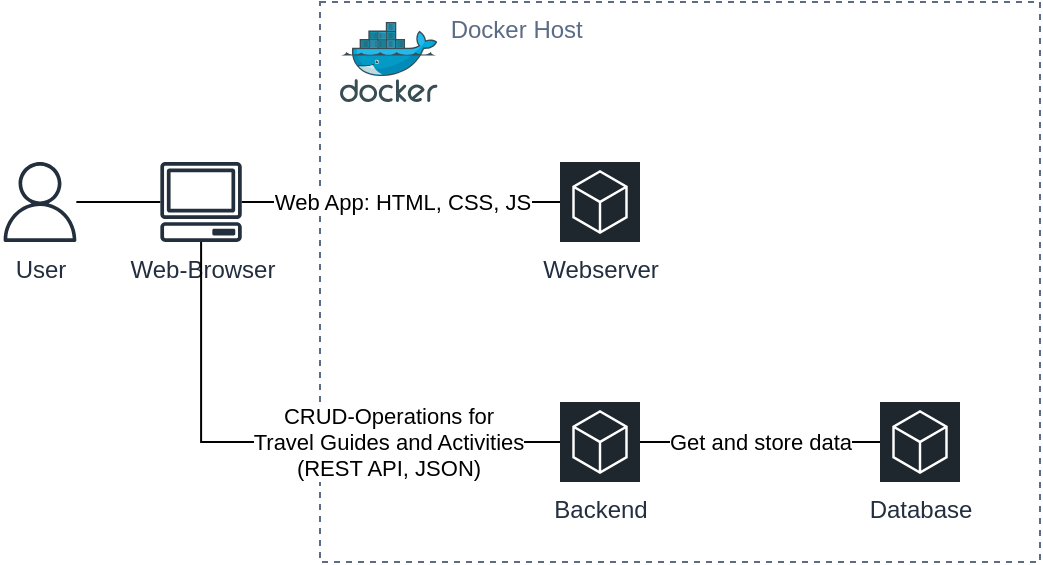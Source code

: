 <mxfile version="24.7.8" pages="8">
  <diagram name="Architecture-Local" id="Z3ZUQLCdIYcf9JdXlAN4">
    <mxGraphModel dx="869" dy="483" grid="1" gridSize="10" guides="1" tooltips="1" connect="1" arrows="1" fold="1" page="1" pageScale="1" pageWidth="827" pageHeight="1169" math="0" shadow="0">
      <root>
        <mxCell id="0" />
        <mxCell id="1" parent="0" />
        <mxCell id="NL7I56JSL_31zy52dIn7-9" style="edgeStyle=orthogonalEdgeStyle;rounded=0;orthogonalLoop=1;jettySize=auto;html=1;endArrow=none;endFill=0;" edge="1" parent="1" source="NL7I56JSL_31zy52dIn7-1" target="NL7I56JSL_31zy52dIn7-8">
          <mxGeometry relative="1" as="geometry" />
        </mxCell>
        <mxCell id="NL7I56JSL_31zy52dIn7-1" value="User" style="sketch=0;outlineConnect=0;fontColor=#232F3E;gradientColor=none;fillColor=#232F3D;strokeColor=none;dashed=0;verticalLabelPosition=bottom;verticalAlign=top;align=center;html=1;fontSize=12;fontStyle=0;aspect=fixed;pointerEvents=1;shape=mxgraph.aws4.user;" vertex="1" parent="1">
          <mxGeometry x="40" y="120" width="40" height="40" as="geometry" />
        </mxCell>
        <mxCell id="NL7I56JSL_31zy52dIn7-2" value="&amp;nbsp; &amp;nbsp; &amp;nbsp; &amp;nbsp; &amp;nbsp; &amp;nbsp; &amp;nbsp; &amp;nbsp; &amp;nbsp; &amp;nbsp;Docker Host" style="fillColor=none;strokeColor=#5A6C86;dashed=1;verticalAlign=top;fontStyle=0;fontColor=#5A6C86;whiteSpace=wrap;html=1;align=left;" vertex="1" parent="1">
          <mxGeometry x="200" y="40" width="360" height="280" as="geometry" />
        </mxCell>
        <mxCell id="NL7I56JSL_31zy52dIn7-6" value="Webserver" style="sketch=0;points=[[0,0,0],[0.25,0,0],[0.5,0,0],[0.75,0,0],[1,0,0],[0,1,0],[0.25,1,0],[0.5,1,0],[0.75,1,0],[1,1,0],[0,0.25,0],[0,0.5,0],[0,0.75,0],[1,0.25,0],[1,0.5,0],[1,0.75,0]];gradientDirection=north;outlineConnect=0;fontColor=#232F3E;gradientColor=none;fillColor=#1E262E;strokeColor=#ffffff;dashed=0;verticalLabelPosition=bottom;verticalAlign=top;align=center;html=1;fontSize=12;fontStyle=0;aspect=fixed;shape=mxgraph.aws4.resourceIcon;resIcon=mxgraph.aws4.general;" vertex="1" parent="1">
          <mxGeometry x="320" y="120" width="40" height="40" as="geometry" />
        </mxCell>
        <mxCell id="NL7I56JSL_31zy52dIn7-8" value="Web-Browser" style="sketch=0;outlineConnect=0;fontColor=#232F3E;gradientColor=none;fillColor=#232F3D;strokeColor=none;dashed=0;verticalLabelPosition=bottom;verticalAlign=top;align=center;html=1;fontSize=12;fontStyle=0;aspect=fixed;pointerEvents=1;shape=mxgraph.aws4.client;" vertex="1" parent="1">
          <mxGeometry x="120" y="120" width="41.05" height="40" as="geometry" />
        </mxCell>
        <mxCell id="NL7I56JSL_31zy52dIn7-10" style="edgeStyle=orthogonalEdgeStyle;rounded=0;orthogonalLoop=1;jettySize=auto;html=1;entryX=0;entryY=0.5;entryDx=0;entryDy=0;entryPerimeter=0;endArrow=none;endFill=0;" edge="1" parent="1" source="NL7I56JSL_31zy52dIn7-8" target="NL7I56JSL_31zy52dIn7-6">
          <mxGeometry relative="1" as="geometry" />
        </mxCell>
        <mxCell id="NL7I56JSL_31zy52dIn7-11" value="Web App: HTML, CSS, JS" style="edgeLabel;html=1;align=center;verticalAlign=middle;resizable=0;points=[];" vertex="1" connectable="0" parent="NL7I56JSL_31zy52dIn7-10">
          <mxGeometry x="-0.039" y="2" relative="1" as="geometry">
            <mxPoint x="3" y="2" as="offset" />
          </mxGeometry>
        </mxCell>
        <mxCell id="NL7I56JSL_31zy52dIn7-12" value="Backend" style="sketch=0;points=[[0,0,0],[0.25,0,0],[0.5,0,0],[0.75,0,0],[1,0,0],[0,1,0],[0.25,1,0],[0.5,1,0],[0.75,1,0],[1,1,0],[0,0.25,0],[0,0.5,0],[0,0.75,0],[1,0.25,0],[1,0.5,0],[1,0.75,0]];gradientDirection=north;outlineConnect=0;fontColor=#232F3E;gradientColor=none;fillColor=#1E262E;strokeColor=#ffffff;dashed=0;verticalLabelPosition=bottom;verticalAlign=top;align=center;html=1;fontSize=12;fontStyle=0;aspect=fixed;shape=mxgraph.aws4.resourceIcon;resIcon=mxgraph.aws4.general;" vertex="1" parent="1">
          <mxGeometry x="320" y="240" width="40" height="40" as="geometry" />
        </mxCell>
        <mxCell id="NL7I56JSL_31zy52dIn7-14" style="edgeStyle=orthogonalEdgeStyle;rounded=0;orthogonalLoop=1;jettySize=auto;html=1;entryX=0;entryY=0.5;entryDx=0;entryDy=0;entryPerimeter=0;endArrow=none;endFill=0;" edge="1" parent="1" source="NL7I56JSL_31zy52dIn7-8" target="NL7I56JSL_31zy52dIn7-12">
          <mxGeometry relative="1" as="geometry">
            <Array as="points">
              <mxPoint x="141" y="260" />
            </Array>
          </mxGeometry>
        </mxCell>
        <mxCell id="NL7I56JSL_31zy52dIn7-17" value="CRUD-Operations for&lt;div&gt;Travel Guides and Activities&lt;/div&gt;&lt;div&gt;(REST API, JSON)&lt;/div&gt;" style="edgeLabel;html=1;align=center;verticalAlign=middle;resizable=0;points=[];" vertex="1" connectable="0" parent="NL7I56JSL_31zy52dIn7-14">
          <mxGeometry x="-0.003" y="-1" relative="1" as="geometry">
            <mxPoint x="54" y="-1" as="offset" />
          </mxGeometry>
        </mxCell>
        <mxCell id="NL7I56JSL_31zy52dIn7-15" value="Database" style="sketch=0;points=[[0,0,0],[0.25,0,0],[0.5,0,0],[0.75,0,0],[1,0,0],[0,1,0],[0.25,1,0],[0.5,1,0],[0.75,1,0],[1,1,0],[0,0.25,0],[0,0.5,0],[0,0.75,0],[1,0.25,0],[1,0.5,0],[1,0.75,0]];gradientDirection=north;outlineConnect=0;fontColor=#232F3E;gradientColor=none;fillColor=#1E262E;strokeColor=#ffffff;dashed=0;verticalLabelPosition=bottom;verticalAlign=top;align=center;html=1;fontSize=12;fontStyle=0;aspect=fixed;shape=mxgraph.aws4.resourceIcon;resIcon=mxgraph.aws4.general;" vertex="1" parent="1">
          <mxGeometry x="480" y="240" width="40" height="40" as="geometry" />
        </mxCell>
        <mxCell id="NL7I56JSL_31zy52dIn7-16" style="edgeStyle=orthogonalEdgeStyle;rounded=0;orthogonalLoop=1;jettySize=auto;html=1;entryX=0;entryY=0.5;entryDx=0;entryDy=0;entryPerimeter=0;endArrow=none;endFill=0;" edge="1" parent="1" source="NL7I56JSL_31zy52dIn7-12" target="NL7I56JSL_31zy52dIn7-15">
          <mxGeometry relative="1" as="geometry" />
        </mxCell>
        <mxCell id="NL7I56JSL_31zy52dIn7-19" value="Get and store data" style="edgeLabel;html=1;align=center;verticalAlign=middle;resizable=0;points=[];" vertex="1" connectable="0" parent="NL7I56JSL_31zy52dIn7-16">
          <mxGeometry x="-0.117" y="2" relative="1" as="geometry">
            <mxPoint x="7" y="2" as="offset" />
          </mxGeometry>
        </mxCell>
        <mxCell id="NL7I56JSL_31zy52dIn7-5" value="" style="image;sketch=0;aspect=fixed;html=1;points=[];align=center;fontSize=12;image=img/lib/mscae/Docker.svg;" vertex="1" parent="1">
          <mxGeometry x="210" y="50" width="48.79" height="40" as="geometry" />
        </mxCell>
      </root>
    </mxGraphModel>
  </diagram>
  <diagram id="GIifj0wEwaViOqbE6Wq0" name="Web App Mockup">
    <mxGraphModel dx="1434" dy="797" grid="1" gridSize="10" guides="1" tooltips="1" connect="1" arrows="1" fold="1" page="1" pageScale="1" pageWidth="827" pageHeight="1169" math="0" shadow="0">
      <root>
        <mxCell id="0" />
        <mxCell id="1" parent="0" />
        <mxCell id="KDdBKSseBK1i1XxG2ZYx-11" value="" style="strokeWidth=1;shadow=0;dashed=0;align=center;html=1;shape=mxgraph.mockup.containers.browserWindow;rSize=0;strokeColor=#666666;strokeColor2=#008cff;strokeColor3=#c4c4c4;mainText=,;recursiveResize=0;" parent="1" vertex="1">
          <mxGeometry x="40" y="40" width="680" height="640" as="geometry" />
        </mxCell>
        <mxCell id="KDdBKSseBK1i1XxG2ZYx-12" value="Page 1" style="strokeWidth=1;shadow=0;dashed=0;align=center;html=1;shape=mxgraph.mockup.containers.anchor;fontSize=17;fontColor=#666666;align=left;whiteSpace=wrap;" parent="KDdBKSseBK1i1XxG2ZYx-11" vertex="1">
          <mxGeometry x="60" y="12" width="110" height="26" as="geometry" />
        </mxCell>
        <mxCell id="KDdBKSseBK1i1XxG2ZYx-13" value="https://localhost:8080/travel-guides" style="strokeWidth=1;shadow=0;dashed=0;align=center;html=1;shape=mxgraph.mockup.containers.anchor;rSize=0;fontSize=17;fontColor=#666666;align=left;" parent="KDdBKSseBK1i1XxG2ZYx-11" vertex="1">
          <mxGeometry x="130" y="60" width="250" height="26" as="geometry" />
        </mxCell>
        <mxCell id="KDdBKSseBK1i1XxG2ZYx-15" value="" style="rounded=0;whiteSpace=wrap;html=1;" parent="KDdBKSseBK1i1XxG2ZYx-11" vertex="1">
          <mxGeometry x="60" y="280" width="580" height="160" as="geometry" />
        </mxCell>
        <mxCell id="KDdBKSseBK1i1XxG2ZYx-16" value="&lt;h1 style=&quot;margin-top: 0px;&quot;&gt;Paris&lt;/h1&gt;&lt;p&gt;The main attractions of Paris&lt;/p&gt;" style="text;html=1;whiteSpace=wrap;overflow=hidden;rounded=0;" parent="KDdBKSseBK1i1XxG2ZYx-11" vertex="1">
          <mxGeometry x="130" y="290" width="180" height="80" as="geometry" />
        </mxCell>
        <mxCell id="KDdBKSseBK1i1XxG2ZYx-17" value="" style="ellipse;whiteSpace=wrap;html=1;aspect=fixed;" parent="KDdBKSseBK1i1XxG2ZYx-11" vertex="1">
          <mxGeometry x="80" y="310" width="40" height="40" as="geometry" />
        </mxCell>
        <mxCell id="KDdBKSseBK1i1XxG2ZYx-18" value="Details" style="strokeWidth=1;shadow=0;dashed=0;align=center;html=1;shape=mxgraph.mockup.buttons.button;strokeColor=#666666;fontColor=#ffffff;mainText=;buttonStyle=round;fontSize=17;fontStyle=1;fillColor=#008cff;whiteSpace=wrap;" parent="KDdBKSseBK1i1XxG2ZYx-11" vertex="1">
          <mxGeometry x="510" y="380" width="110" height="40" as="geometry" />
        </mxCell>
        <mxCell id="KDdBKSseBK1i1XxG2ZYx-19" value="" style="rounded=0;whiteSpace=wrap;html=1;" parent="KDdBKSseBK1i1XxG2ZYx-11" vertex="1">
          <mxGeometry x="60" y="460" width="580" height="160" as="geometry" />
        </mxCell>
        <mxCell id="KDdBKSseBK1i1XxG2ZYx-20" value="&lt;h1 style=&quot;margin-top: 0px;&quot;&gt;Berlin&lt;/h1&gt;&lt;p&gt;The main attractions of Berlin&lt;/p&gt;" style="text;html=1;whiteSpace=wrap;overflow=hidden;rounded=0;" parent="KDdBKSseBK1i1XxG2ZYx-11" vertex="1">
          <mxGeometry x="130" y="470" width="180" height="80" as="geometry" />
        </mxCell>
        <mxCell id="KDdBKSseBK1i1XxG2ZYx-21" value="" style="ellipse;whiteSpace=wrap;html=1;aspect=fixed;" parent="KDdBKSseBK1i1XxG2ZYx-11" vertex="1">
          <mxGeometry x="80" y="490" width="40" height="40" as="geometry" />
        </mxCell>
        <mxCell id="KDdBKSseBK1i1XxG2ZYx-22" value="Details" style="strokeWidth=1;shadow=0;dashed=0;align=center;html=1;shape=mxgraph.mockup.buttons.button;strokeColor=#666666;fontColor=#ffffff;mainText=;buttonStyle=round;fontSize=17;fontStyle=1;fillColor=#008cff;whiteSpace=wrap;" parent="KDdBKSseBK1i1XxG2ZYx-11" vertex="1">
          <mxGeometry x="510" y="560" width="110" height="40" as="geometry" />
        </mxCell>
        <mxCell id="KDdBKSseBK1i1XxG2ZYx-45" value="Create&amp;nbsp;" style="strokeWidth=1;shadow=0;dashed=0;align=center;html=1;shape=mxgraph.mockup.buttons.button;mainText=;buttonStyle=round;fontSize=17;fontStyle=1;whiteSpace=wrap;fillColor=#ffe6cc;strokeColor=#d79b00;" parent="KDdBKSseBK1i1XxG2ZYx-11" vertex="1">
          <mxGeometry x="510" y="200" width="110" height="40" as="geometry" />
        </mxCell>
        <mxCell id="KDdBKSseBK1i1XxG2ZYx-46" value="Find a Travel Guide or create your own" style="text;html=1;align=center;verticalAlign=middle;whiteSpace=wrap;rounded=0;" parent="KDdBKSseBK1i1XxG2ZYx-11" vertex="1">
          <mxGeometry x="50" y="205" width="260" height="30" as="geometry" />
        </mxCell>
        <mxCell id="KDdBKSseBK1i1XxG2ZYx-145" value="" style="html=1;verticalLabelPosition=bottom;align=center;labelBackgroundColor=#ffffff;verticalAlign=top;strokeWidth=2;strokeColor=#b85450;shadow=0;dashed=0;shape=mxgraph.ios7.icons.trashcan;fillColor=#f8cecc;" parent="KDdBKSseBK1i1XxG2ZYx-11" vertex="1">
          <mxGeometry x="470" y="569" width="20" height="22" as="geometry" />
        </mxCell>
        <mxCell id="KDdBKSseBK1i1XxG2ZYx-146" value="" style="sketch=0;outlineConnect=0;fontColor=#232F3E;gradientColor=none;fillColor=#232F3D;strokeColor=none;dashed=0;verticalLabelPosition=bottom;verticalAlign=top;align=center;html=1;fontSize=12;fontStyle=0;aspect=fixed;pointerEvents=1;shape=mxgraph.aws4.authenticated_user;" parent="KDdBKSseBK1i1XxG2ZYx-11" vertex="1">
          <mxGeometry x="580" y="470" width="40" height="40" as="geometry" />
        </mxCell>
        <mxCell id="KDdBKSseBK1i1XxG2ZYx-14" value="Travel Guides" style="rounded=0;whiteSpace=wrap;html=1;fillColor=#dae8fc;strokeColor=#6c8ebf;" parent="1" vertex="1">
          <mxGeometry x="40" y="150" width="680" height="50" as="geometry" />
        </mxCell>
        <mxCell id="KDdBKSseBK1i1XxG2ZYx-27" value="" style="strokeWidth=1;shadow=0;dashed=0;align=center;html=1;shape=mxgraph.mockup.containers.browserWindow;rSize=0;strokeColor=#666666;strokeColor2=#008cff;strokeColor3=#c4c4c4;mainText=,;recursiveResize=0;" parent="1" vertex="1">
          <mxGeometry x="760" y="40" width="680" height="640" as="geometry" />
        </mxCell>
        <mxCell id="KDdBKSseBK1i1XxG2ZYx-28" value="Page 1" style="strokeWidth=1;shadow=0;dashed=0;align=center;html=1;shape=mxgraph.mockup.containers.anchor;fontSize=17;fontColor=#666666;align=left;whiteSpace=wrap;" parent="KDdBKSseBK1i1XxG2ZYx-27" vertex="1">
          <mxGeometry x="60" y="12" width="110" height="26" as="geometry" />
        </mxCell>
        <mxCell id="KDdBKSseBK1i1XxG2ZYx-29" value="https://localhost:8080/travel-guides/e11e75b0-7960-41c8-a4b5-1358..." style="strokeWidth=1;shadow=0;dashed=0;align=center;html=1;shape=mxgraph.mockup.containers.anchor;rSize=0;fontSize=17;fontColor=#666666;align=left;" parent="KDdBKSseBK1i1XxG2ZYx-27" vertex="1">
          <mxGeometry x="130" y="60" width="250" height="26" as="geometry" />
        </mxCell>
        <mxCell id="KDdBKSseBK1i1XxG2ZYx-30" value="" style="rounded=0;whiteSpace=wrap;html=1;" parent="KDdBKSseBK1i1XxG2ZYx-27" vertex="1">
          <mxGeometry x="60" y="260" width="580" height="80" as="geometry" />
        </mxCell>
        <mxCell id="KDdBKSseBK1i1XxG2ZYx-31" value="&lt;h1 style=&quot;margin-top: 0px;&quot;&gt;Paris&lt;/h1&gt;" style="text;html=1;whiteSpace=wrap;overflow=hidden;rounded=0;align=center;" parent="KDdBKSseBK1i1XxG2ZYx-27" vertex="1">
          <mxGeometry y="200" width="680" height="40" as="geometry" />
        </mxCell>
        <mxCell id="KDdBKSseBK1i1XxG2ZYx-32" value="" style="ellipse;whiteSpace=wrap;html=1;aspect=fixed;" parent="KDdBKSseBK1i1XxG2ZYx-27" vertex="1">
          <mxGeometry x="80" y="280" width="40" height="40" as="geometry" />
        </mxCell>
        <mxCell id="KDdBKSseBK1i1XxG2ZYx-43" value="&amp;lt; Back" style="strokeWidth=1;shadow=0;dashed=0;align=center;html=1;shape=mxgraph.mockup.buttons.button;strokeColor=#666666;fontColor=#ffffff;mainText=;buttonStyle=round;fontSize=17;fontStyle=1;fillColor=#008cff;whiteSpace=wrap;" parent="KDdBKSseBK1i1XxG2ZYx-27" vertex="1">
          <mxGeometry x="60" y="200" width="110" height="40" as="geometry" />
        </mxCell>
        <mxCell id="KDdBKSseBK1i1XxG2ZYx-93" value="&lt;h1 style=&quot;margin-top: 0px;&quot;&gt;Eiffel Tower&lt;/h1&gt;" style="text;html=1;whiteSpace=wrap;overflow=hidden;rounded=0;align=left;" parent="KDdBKSseBK1i1XxG2ZYx-27" vertex="1">
          <mxGeometry x="140" y="270" width="480" height="40" as="geometry" />
        </mxCell>
        <mxCell id="KDdBKSseBK1i1XxG2ZYx-94" value="" style="rounded=0;whiteSpace=wrap;html=1;" parent="KDdBKSseBK1i1XxG2ZYx-27" vertex="1">
          <mxGeometry x="60" y="360" width="580" height="80" as="geometry" />
        </mxCell>
        <mxCell id="KDdBKSseBK1i1XxG2ZYx-95" value="" style="ellipse;whiteSpace=wrap;html=1;aspect=fixed;" parent="KDdBKSseBK1i1XxG2ZYx-27" vertex="1">
          <mxGeometry x="80" y="380" width="40" height="40" as="geometry" />
        </mxCell>
        <mxCell id="KDdBKSseBK1i1XxG2ZYx-96" value="&lt;h1 style=&quot;margin-top: 0px;&quot;&gt;Notre-Dame&lt;/h1&gt;" style="text;html=1;whiteSpace=wrap;overflow=hidden;rounded=0;align=left;" parent="KDdBKSseBK1i1XxG2ZYx-27" vertex="1">
          <mxGeometry x="140" y="370" width="480" height="40" as="geometry" />
        </mxCell>
        <mxCell id="KDdBKSseBK1i1XxG2ZYx-97" value="" style="rounded=0;whiteSpace=wrap;html=1;" parent="KDdBKSseBK1i1XxG2ZYx-27" vertex="1">
          <mxGeometry x="60" y="460" width="580" height="80" as="geometry" />
        </mxCell>
        <mxCell id="KDdBKSseBK1i1XxG2ZYx-98" value="" style="ellipse;whiteSpace=wrap;html=1;aspect=fixed;" parent="KDdBKSseBK1i1XxG2ZYx-27" vertex="1">
          <mxGeometry x="80" y="480" width="40" height="40" as="geometry" />
        </mxCell>
        <mxCell id="KDdBKSseBK1i1XxG2ZYx-99" value="&lt;h1 style=&quot;margin-top: 0px;&quot;&gt;Louvre Museum&lt;/h1&gt;" style="text;html=1;whiteSpace=wrap;overflow=hidden;rounded=0;align=left;" parent="KDdBKSseBK1i1XxG2ZYx-27" vertex="1">
          <mxGeometry x="140" y="470" width="480" height="40" as="geometry" />
        </mxCell>
        <mxCell id="KDdBKSseBK1i1XxG2ZYx-100" value="Paris, 90min, Relax" style="text;html=1;align=left;verticalAlign=middle;whiteSpace=wrap;rounded=0;" parent="KDdBKSseBK1i1XxG2ZYx-27" vertex="1">
          <mxGeometry x="140" y="300" width="370" height="30" as="geometry" />
        </mxCell>
        <mxCell id="KDdBKSseBK1i1XxG2ZYx-101" value="Paris, 60min, Church" style="text;html=1;align=left;verticalAlign=middle;whiteSpace=wrap;rounded=0;" parent="KDdBKSseBK1i1XxG2ZYx-27" vertex="1">
          <mxGeometry x="140" y="400" width="370" height="30" as="geometry" />
        </mxCell>
        <mxCell id="KDdBKSseBK1i1XxG2ZYx-102" value="Paris, 180min, Museum" style="text;html=1;align=left;verticalAlign=middle;whiteSpace=wrap;rounded=0;" parent="KDdBKSseBK1i1XxG2ZYx-27" vertex="1">
          <mxGeometry x="140" y="500" width="370" height="30" as="geometry" />
        </mxCell>
        <mxCell id="KDdBKSseBK1i1XxG2ZYx-105" value="" style="triangle;whiteSpace=wrap;html=1;rotation=-90;" parent="KDdBKSseBK1i1XxG2ZYx-27" vertex="1">
          <mxGeometry x="610" y="482.5" width="10" height="20" as="geometry" />
        </mxCell>
        <mxCell id="KDdBKSseBK1i1XxG2ZYx-111" value="" style="triangle;whiteSpace=wrap;html=1;rotation=-90;" parent="KDdBKSseBK1i1XxG2ZYx-27" vertex="1">
          <mxGeometry x="610" y="382.5" width="10" height="20" as="geometry" />
        </mxCell>
        <mxCell id="KDdBKSseBK1i1XxG2ZYx-112" value="" style="triangle;whiteSpace=wrap;html=1;rotation=90;" parent="KDdBKSseBK1i1XxG2ZYx-27" vertex="1">
          <mxGeometry x="610" y="397.5" width="10" height="20" as="geometry" />
        </mxCell>
        <mxCell id="KDdBKSseBK1i1XxG2ZYx-114" value="" style="triangle;whiteSpace=wrap;html=1;rotation=90;" parent="KDdBKSseBK1i1XxG2ZYx-27" vertex="1">
          <mxGeometry x="610" y="297.5" width="10" height="20" as="geometry" />
        </mxCell>
        <mxCell id="KDdBKSseBK1i1XxG2ZYx-115" value="Add Activity" style="strokeWidth=1;shadow=0;dashed=0;align=center;html=1;shape=mxgraph.mockup.buttons.button;mainText=;buttonStyle=round;fontSize=17;fontStyle=1;whiteSpace=wrap;fillColor=#ffe6cc;strokeColor=#d79b00;" parent="KDdBKSseBK1i1XxG2ZYx-27" vertex="1">
          <mxGeometry x="530" y="200" width="110" height="40" as="geometry" />
        </mxCell>
        <mxCell id="KDdBKSseBK1i1XxG2ZYx-138" value="Delete Guide" style="strokeWidth=1;shadow=0;dashed=0;align=center;html=1;shape=mxgraph.mockup.buttons.button;mainText=;buttonStyle=round;fontSize=17;fontStyle=1;whiteSpace=wrap;fillColor=#f8cecc;strokeColor=#b85450;" parent="KDdBKSseBK1i1XxG2ZYx-27" vertex="1">
          <mxGeometry x="530" y="560" width="110" height="40" as="geometry" />
        </mxCell>
        <mxCell id="KDdBKSseBK1i1XxG2ZYx-140" value="" style="html=1;verticalLabelPosition=bottom;align=center;labelBackgroundColor=#ffffff;verticalAlign=top;strokeWidth=2;strokeColor=#b85450;shadow=0;dashed=0;shape=mxgraph.ios7.icons.trashcan;fillColor=#f8cecc;" parent="KDdBKSseBK1i1XxG2ZYx-27" vertex="1">
          <mxGeometry x="575" y="295.5" width="20" height="22" as="geometry" />
        </mxCell>
        <mxCell id="KDdBKSseBK1i1XxG2ZYx-139" value="" style="html=1;verticalLabelPosition=bottom;align=center;labelBackgroundColor=#ffffff;verticalAlign=top;strokeWidth=2;strokeColor=#b85450;shadow=0;dashed=0;shape=mxgraph.ios7.icons.trashcan;fillColor=#f8cecc;" parent="KDdBKSseBK1i1XxG2ZYx-27" vertex="1">
          <mxGeometry x="575" y="388" width="20" height="22" as="geometry" />
        </mxCell>
        <mxCell id="KDdBKSseBK1i1XxG2ZYx-141" value="" style="html=1;verticalLabelPosition=bottom;align=center;labelBackgroundColor=#ffffff;verticalAlign=top;strokeWidth=2;strokeColor=#b85450;shadow=0;dashed=0;shape=mxgraph.ios7.icons.trashcan;fillColor=#f8cecc;" parent="KDdBKSseBK1i1XxG2ZYx-27" vertex="1">
          <mxGeometry x="575" y="488" width="20" height="22" as="geometry" />
        </mxCell>
        <mxCell id="KDdBKSseBK1i1XxG2ZYx-142" value="Edit Guide" style="strokeWidth=1;shadow=0;dashed=0;align=center;html=1;shape=mxgraph.mockup.buttons.button;mainText=;buttonStyle=round;fontSize=17;fontStyle=1;whiteSpace=wrap;fillColor=#ffe6cc;strokeColor=#d79b00;" parent="KDdBKSseBK1i1XxG2ZYx-27" vertex="1">
          <mxGeometry x="405" y="560" width="110" height="40" as="geometry" />
        </mxCell>
        <mxCell id="KDdBKSseBK1i1XxG2ZYx-38" value="Paris" style="rounded=0;whiteSpace=wrap;html=1;fillColor=#dae8fc;strokeColor=#6c8ebf;" parent="1" vertex="1">
          <mxGeometry x="760" y="150" width="680" height="50" as="geometry" />
        </mxCell>
        <mxCell id="KDdBKSseBK1i1XxG2ZYx-60" value="" style="strokeWidth=1;shadow=0;dashed=0;align=center;html=1;shape=mxgraph.mockup.containers.browserWindow;rSize=0;strokeColor=#666666;strokeColor2=#008cff;strokeColor3=#c4c4c4;mainText=,;recursiveResize=0;" parent="1" vertex="1">
          <mxGeometry x="1480" y="40" width="680" height="640" as="geometry" />
        </mxCell>
        <mxCell id="KDdBKSseBK1i1XxG2ZYx-61" value="Page 1" style="strokeWidth=1;shadow=0;dashed=0;align=center;html=1;shape=mxgraph.mockup.containers.anchor;fontSize=17;fontColor=#666666;align=left;whiteSpace=wrap;" parent="KDdBKSseBK1i1XxG2ZYx-60" vertex="1">
          <mxGeometry x="60" y="12" width="110" height="26" as="geometry" />
        </mxCell>
        <mxCell id="KDdBKSseBK1i1XxG2ZYx-62" value="https://localhost:8080/travel-guides" style="strokeWidth=1;shadow=0;dashed=0;align=center;html=1;shape=mxgraph.mockup.containers.anchor;rSize=0;fontSize=17;fontColor=#666666;align=left;" parent="KDdBKSseBK1i1XxG2ZYx-60" vertex="1">
          <mxGeometry x="130" y="60" width="250" height="26" as="geometry" />
        </mxCell>
        <mxCell id="KDdBKSseBK1i1XxG2ZYx-74" value="" style="rounded=0;whiteSpace=wrap;html=1;" parent="KDdBKSseBK1i1XxG2ZYx-60" vertex="1">
          <mxGeometry x="50" y="200" width="590" height="400" as="geometry" />
        </mxCell>
        <mxCell id="KDdBKSseBK1i1XxG2ZYx-76" value="Create" style="strokeWidth=1;shadow=0;dashed=0;align=center;html=1;shape=mxgraph.mockup.buttons.button;strokeColor=#666666;fontColor=#ffffff;mainText=;buttonStyle=round;fontSize=17;fontStyle=1;fillColor=#008cff;whiteSpace=wrap;" parent="KDdBKSseBK1i1XxG2ZYx-60" vertex="1">
          <mxGeometry x="510" y="540" width="110" height="40" as="geometry" />
        </mxCell>
        <mxCell id="KDdBKSseBK1i1XxG2ZYx-77" value="Private" style="strokeWidth=1;shadow=0;dashed=0;align=center;html=1;shape=mxgraph.mockup.forms.rrect;rSize=0;fillColor=#eeeeee;strokeColor=#999999;gradientColor=#cccccc;align=left;spacingLeft=4;fontSize=17;fontColor=#666666;labelPosition=right;" parent="KDdBKSseBK1i1XxG2ZYx-60" vertex="1">
          <mxGeometry x="112.5" y="422.5" width="15" height="15" as="geometry" />
        </mxCell>
        <mxCell id="KDdBKSseBK1i1XxG2ZYx-78" value="Rome" style="strokeWidth=1;shadow=0;dashed=0;align=center;html=1;shape=mxgraph.mockup.forms.pwField;strokeColor=#999999;mainText=;align=left;fontColor=#666666;fontSize=17;spacingLeft=3;" parent="KDdBKSseBK1i1XxG2ZYx-60" vertex="1">
          <mxGeometry x="112.5" y="280" width="135" height="30" as="geometry" />
        </mxCell>
        <mxCell id="KDdBKSseBK1i1XxG2ZYx-79" value="Name" style="text;html=1;align=left;verticalAlign=middle;whiteSpace=wrap;rounded=0;" parent="KDdBKSseBK1i1XxG2ZYx-60" vertex="1">
          <mxGeometry x="112.5" y="260" width="145" height="20" as="geometry" />
        </mxCell>
        <mxCell id="KDdBKSseBK1i1XxG2ZYx-80" value="Rome" style="strokeWidth=1;shadow=0;dashed=0;align=center;html=1;shape=mxgraph.mockup.forms.pwField;strokeColor=#999999;mainText=;align=left;fontColor=#666666;fontSize=17;spacingLeft=3;" parent="KDdBKSseBK1i1XxG2ZYx-60" vertex="1">
          <mxGeometry x="112.5" y="360" width="135" height="30" as="geometry" />
        </mxCell>
        <mxCell id="KDdBKSseBK1i1XxG2ZYx-81" value="Description" style="text;html=1;align=left;verticalAlign=middle;whiteSpace=wrap;rounded=0;" parent="KDdBKSseBK1i1XxG2ZYx-60" vertex="1">
          <mxGeometry x="112.5" y="340" width="145" height="20" as="geometry" />
        </mxCell>
        <mxCell id="KDdBKSseBK1i1XxG2ZYx-82" value="*****" style="strokeWidth=1;shadow=0;dashed=0;align=center;html=1;shape=mxgraph.mockup.forms.pwField;strokeColor=#999999;mainText=;align=left;fontColor=#666666;fontSize=17;spacingLeft=3;" parent="KDdBKSseBK1i1XxG2ZYx-60" vertex="1">
          <mxGeometry x="112.5" y="490" width="135" height="30" as="geometry" />
        </mxCell>
        <mxCell id="KDdBKSseBK1i1XxG2ZYx-83" value="Password (Edit &amp;amp; Private)" style="text;html=1;align=left;verticalAlign=middle;whiteSpace=wrap;rounded=0;" parent="KDdBKSseBK1i1XxG2ZYx-60" vertex="1">
          <mxGeometry x="112.5" y="470" width="145" height="20" as="geometry" />
        </mxCell>
        <mxCell id="KDdBKSseBK1i1XxG2ZYx-84" value="Rome" style="strokeWidth=1;shadow=0;dashed=0;align=center;html=1;shape=mxgraph.mockup.forms.pwField;strokeColor=#999999;mainText=;align=left;fontColor=#666666;fontSize=17;spacingLeft=3;" parent="KDdBKSseBK1i1XxG2ZYx-60" vertex="1">
          <mxGeometry x="357.5" y="280" width="135" height="30" as="geometry" />
        </mxCell>
        <mxCell id="KDdBKSseBK1i1XxG2ZYx-85" value="Street, Number" style="text;html=1;align=left;verticalAlign=middle;whiteSpace=wrap;rounded=0;" parent="KDdBKSseBK1i1XxG2ZYx-60" vertex="1">
          <mxGeometry x="357.5" y="260" width="145" height="20" as="geometry" />
        </mxCell>
        <mxCell id="KDdBKSseBK1i1XxG2ZYx-86" value="" style="strokeWidth=1;shadow=0;dashed=0;align=center;html=1;shape=mxgraph.mockup.forms.pwField;strokeColor=#999999;mainText=;align=left;fontColor=#666666;fontSize=17;spacingLeft=3;" parent="KDdBKSseBK1i1XxG2ZYx-60" vertex="1">
          <mxGeometry x="357.5" y="360" width="80" height="30" as="geometry" />
        </mxCell>
        <mxCell id="KDdBKSseBK1i1XxG2ZYx-87" value="Zip, City" style="text;html=1;align=left;verticalAlign=middle;whiteSpace=wrap;rounded=0;" parent="KDdBKSseBK1i1XxG2ZYx-60" vertex="1">
          <mxGeometry x="357.5" y="340" width="145" height="20" as="geometry" />
        </mxCell>
        <mxCell id="KDdBKSseBK1i1XxG2ZYx-88" value="" style="strokeWidth=1;shadow=0;dashed=0;align=center;html=1;shape=mxgraph.mockup.forms.pwField;strokeColor=#999999;mainText=;align=left;fontColor=#666666;fontSize=17;spacingLeft=3;" parent="KDdBKSseBK1i1XxG2ZYx-60" vertex="1">
          <mxGeometry x="502.5" y="280" width="65" height="30" as="geometry" />
        </mxCell>
        <mxCell id="KDdBKSseBK1i1XxG2ZYx-89" value="Rome" style="strokeWidth=1;shadow=0;dashed=0;align=center;html=1;shape=mxgraph.mockup.forms.pwField;strokeColor=#999999;mainText=;align=left;fontColor=#666666;fontSize=17;spacingLeft=3;" parent="KDdBKSseBK1i1XxG2ZYx-60" vertex="1">
          <mxGeometry x="447.5" y="360" width="120" height="30" as="geometry" />
        </mxCell>
        <mxCell id="KDdBKSseBK1i1XxG2ZYx-90" value="Italy" style="strokeWidth=1;shadow=0;dashed=0;align=center;html=1;shape=mxgraph.mockup.forms.pwField;strokeColor=#999999;mainText=;align=left;fontColor=#666666;fontSize=17;spacingLeft=3;" parent="KDdBKSseBK1i1XxG2ZYx-60" vertex="1">
          <mxGeometry x="357.5" y="440" width="135" height="30" as="geometry" />
        </mxCell>
        <mxCell id="KDdBKSseBK1i1XxG2ZYx-91" value="Country" style="text;html=1;align=left;verticalAlign=middle;whiteSpace=wrap;rounded=0;" parent="KDdBKSseBK1i1XxG2ZYx-60" vertex="1">
          <mxGeometry x="357.5" y="420" width="145" height="20" as="geometry" />
        </mxCell>
        <mxCell id="KDdBKSseBK1i1XxG2ZYx-92" value="&lt;b&gt;Create Travel Guide&lt;/b&gt;" style="text;html=1;align=left;verticalAlign=middle;whiteSpace=wrap;rounded=0;" parent="KDdBKSseBK1i1XxG2ZYx-60" vertex="1">
          <mxGeometry x="112.5" y="210" width="170" height="30" as="geometry" />
        </mxCell>
        <mxCell id="KDdBKSseBK1i1XxG2ZYx-73" value="Travel Guides" style="rounded=0;whiteSpace=wrap;html=1;fillColor=#dae8fc;strokeColor=#6c8ebf;" parent="1" vertex="1">
          <mxGeometry x="1480" y="150" width="680" height="50" as="geometry" />
        </mxCell>
        <mxCell id="KDdBKSseBK1i1XxG2ZYx-143" value="List of Travel Guides" style="shape=note;strokeWidth=2;fontSize=14;size=20;whiteSpace=wrap;html=1;fillColor=#fff2cc;strokeColor=#d6b656;fontColor=#666600;align=left;" parent="1" vertex="1">
          <mxGeometry x="40" y="720" width="680" height="80" as="geometry" />
        </mxCell>
        <mxCell id="KDdBKSseBK1i1XxG2ZYx-144" value="List of Activities in a Travel Guide" style="shape=note;strokeWidth=2;fontSize=14;size=20;whiteSpace=wrap;html=1;fillColor=#fff2cc;strokeColor=#d6b656;fontColor=#666600;align=left;" parent="1" vertex="1">
          <mxGeometry x="760" y="720" width="680" height="80" as="geometry" />
        </mxCell>
        <mxCell id="KDdBKSseBK1i1XxG2ZYx-147" value="Create / Update of Travel Guides / Activities in a Popup (here: Create Travel Guide)" style="shape=note;strokeWidth=2;fontSize=14;size=20;whiteSpace=wrap;html=1;fillColor=#fff2cc;strokeColor=#d6b656;fontColor=#666600;align=left;" parent="1" vertex="1">
          <mxGeometry x="1480" y="720" width="680" height="80" as="geometry" />
        </mxCell>
      </root>
    </mxGraphModel>
  </diagram>
  <diagram id="pKqtYxqKTdAOW6IzkxK8" name="Table Design">
    <mxGraphModel dx="1434" dy="854" grid="1" gridSize="10" guides="1" tooltips="1" connect="1" arrows="1" fold="1" page="1" pageScale="1" pageWidth="827" pageHeight="1169" math="0" shadow="0">
      <root>
        <mxCell id="0" />
        <mxCell id="1" parent="0" />
        <mxCell id="0SIJlB0OLN_t55D4Yzm0-1" value="Hash" style="rounded=0;whiteSpace=wrap;html=1;align=left;perimeterSpacing=0;fontSize=12;horizontal=1;spacing=5;fontStyle=1" vertex="1" parent="1">
          <mxGeometry x="40" y="40" width="160" height="40" as="geometry" />
        </mxCell>
        <mxCell id="0SIJlB0OLN_t55D4Yzm0-3" value="Range" style="rounded=0;whiteSpace=wrap;html=1;align=left;perimeterSpacing=0;fontSize=12;horizontal=1;spacing=5;fontStyle=1" vertex="1" parent="1">
          <mxGeometry x="200" y="40" width="160" height="40" as="geometry" />
        </mxCell>
        <mxCell id="0SIJlB0OLN_t55D4Yzm0-4" value="..." style="rounded=0;whiteSpace=wrap;html=1;align=left;perimeterSpacing=0;fontSize=12;horizontal=1;spacing=5;fontStyle=1" vertex="1" parent="1">
          <mxGeometry x="360" y="40" width="160" height="40" as="geometry" />
        </mxCell>
        <mxCell id="0SIJlB0OLN_t55D4Yzm0-5" value="TG" style="rounded=0;whiteSpace=wrap;html=1;align=left;perimeterSpacing=0;fontSize=12;horizontal=1;spacing=5;fillColor=#dae8fc;strokeColor=#6c8ebf;" vertex="1" parent="1">
          <mxGeometry x="40" y="80" width="160" height="40" as="geometry" />
        </mxCell>
        <mxCell id="0SIJlB0OLN_t55D4Yzm0-6" value="TG" style="rounded=0;whiteSpace=wrap;html=1;align=left;perimeterSpacing=0;fontSize=12;horizontal=1;spacing=5;fillColor=#d5e8d4;strokeColor=#82b366;" vertex="1" parent="1">
          <mxGeometry x="40" y="120" width="160" height="40" as="geometry" />
        </mxCell>
        <mxCell id="0SIJlB0OLN_t55D4Yzm0-7" value="TG_1" style="rounded=0;whiteSpace=wrap;html=1;align=left;perimeterSpacing=0;fontSize=12;horizontal=1;spacing=5;fillColor=#dae8fc;strokeColor=#6c8ebf;" vertex="1" parent="1">
          <mxGeometry x="200" y="80" width="160" height="40" as="geometry" />
        </mxCell>
        <mxCell id="0SIJlB0OLN_t55D4Yzm0-8" value="TG_2" style="rounded=0;whiteSpace=wrap;html=1;align=left;perimeterSpacing=0;fontSize=12;horizontal=1;spacing=5;fillColor=#d5e8d4;strokeColor=#82b366;" vertex="1" parent="1">
          <mxGeometry x="200" y="120" width="160" height="40" as="geometry" />
        </mxCell>
        <mxCell id="0SIJlB0OLN_t55D4Yzm0-9" value="..." style="rounded=0;whiteSpace=wrap;html=1;align=left;perimeterSpacing=0;fontSize=12;horizontal=1;spacing=5;fillColor=#dae8fc;strokeColor=#6c8ebf;" vertex="1" parent="1">
          <mxGeometry x="360" y="80" width="160" height="40" as="geometry" />
        </mxCell>
        <mxCell id="0SIJlB0OLN_t55D4Yzm0-10" value="..." style="rounded=0;whiteSpace=wrap;html=1;align=left;perimeterSpacing=0;fontSize=12;horizontal=1;spacing=5;fillColor=#d5e8d4;strokeColor=#82b366;" vertex="1" parent="1">
          <mxGeometry x="360" y="120" width="160" height="40" as="geometry" />
        </mxCell>
        <mxCell id="0SIJlB0OLN_t55D4Yzm0-11" value="ACT#TG_1" style="rounded=0;whiteSpace=wrap;html=1;align=left;perimeterSpacing=0;fontSize=12;horizontal=1;spacing=5;fillColor=#dae8fc;strokeColor=#6c8ebf;" vertex="1" parent="1">
          <mxGeometry x="40" y="160" width="160" height="40" as="geometry" />
        </mxCell>
        <mxCell id="0SIJlB0OLN_t55D4Yzm0-12" value="ACT_1" style="rounded=0;whiteSpace=wrap;html=1;align=left;perimeterSpacing=0;fontSize=12;horizontal=1;spacing=5;fillColor=#dae8fc;strokeColor=#6c8ebf;" vertex="1" parent="1">
          <mxGeometry x="200" y="160" width="160" height="40" as="geometry" />
        </mxCell>
        <mxCell id="0SIJlB0OLN_t55D4Yzm0-13" value="..." style="rounded=0;whiteSpace=wrap;html=1;align=left;perimeterSpacing=0;fontSize=12;horizontal=1;spacing=5;fillColor=#dae8fc;strokeColor=#6c8ebf;" vertex="1" parent="1">
          <mxGeometry x="360" y="160" width="160" height="40" as="geometry" />
        </mxCell>
        <mxCell id="0SIJlB0OLN_t55D4Yzm0-14" value="ACT#TG_1" style="rounded=0;whiteSpace=wrap;html=1;align=left;perimeterSpacing=0;fontSize=12;horizontal=1;spacing=5;fillColor=#dae8fc;strokeColor=#6c8ebf;" vertex="1" parent="1">
          <mxGeometry x="40" y="200" width="160" height="40" as="geometry" />
        </mxCell>
        <mxCell id="0SIJlB0OLN_t55D4Yzm0-15" value="ACT_2" style="rounded=0;whiteSpace=wrap;html=1;align=left;perimeterSpacing=0;fontSize=12;horizontal=1;spacing=5;fillColor=#dae8fc;strokeColor=#6c8ebf;" vertex="1" parent="1">
          <mxGeometry x="200" y="200" width="160" height="40" as="geometry" />
        </mxCell>
        <mxCell id="0SIJlB0OLN_t55D4Yzm0-16" value="..." style="rounded=0;whiteSpace=wrap;html=1;align=left;perimeterSpacing=0;fontSize=12;horizontal=1;spacing=5;fillColor=#dae8fc;strokeColor=#6c8ebf;" vertex="1" parent="1">
          <mxGeometry x="360" y="200" width="160" height="40" as="geometry" />
        </mxCell>
        <mxCell id="0SIJlB0OLN_t55D4Yzm0-17" value="ACT#TG_2" style="rounded=0;whiteSpace=wrap;html=1;align=left;perimeterSpacing=0;fontSize=12;horizontal=1;spacing=5;fillColor=#d5e8d4;strokeColor=#82b366;" vertex="1" parent="1">
          <mxGeometry x="40" y="240" width="160" height="40" as="geometry" />
        </mxCell>
        <mxCell id="0SIJlB0OLN_t55D4Yzm0-18" value="ACT_3" style="rounded=0;whiteSpace=wrap;html=1;align=left;perimeterSpacing=0;fontSize=12;horizontal=1;spacing=5;fillColor=#d5e8d4;strokeColor=#82b366;" vertex="1" parent="1">
          <mxGeometry x="200" y="240" width="160" height="40" as="geometry" />
        </mxCell>
        <mxCell id="0SIJlB0OLN_t55D4Yzm0-19" value="..." style="rounded=0;whiteSpace=wrap;html=1;align=left;perimeterSpacing=0;fontSize=12;horizontal=1;spacing=5;fillColor=#d5e8d4;strokeColor=#82b366;" vertex="1" parent="1">
          <mxGeometry x="360" y="240" width="160" height="40" as="geometry" />
        </mxCell>
      </root>
    </mxGraphModel>
  </diagram>
  <diagram id="vc7QKwx3OhitCsJ7sFQX" name="Rehost">
    <mxGraphModel dx="1304" dy="725" grid="1" gridSize="10" guides="1" tooltips="1" connect="1" arrows="1" fold="1" page="1" pageScale="1" pageWidth="827" pageHeight="1169" math="0" shadow="0">
      <root>
        <mxCell id="0" />
        <mxCell id="1" parent="0" />
        <mxCell id="cffCow6Yrxc_nnPaXGv6-24" value="AWS Cloud" style="points=[[0,0],[0.25,0],[0.5,0],[0.75,0],[1,0],[1,0.25],[1,0.5],[1,0.75],[1,1],[0.75,1],[0.5,1],[0.25,1],[0,1],[0,0.75],[0,0.5],[0,0.25]];outlineConnect=0;gradientColor=none;html=1;whiteSpace=wrap;fontSize=12;fontStyle=0;container=1;pointerEvents=0;collapsible=0;recursiveResize=0;shape=mxgraph.aws4.group;grIcon=mxgraph.aws4.group_aws_cloud_alt;strokeColor=#232F3E;fillColor=none;verticalAlign=top;align=left;spacingLeft=30;fontColor=#232F3E;dashed=0;" vertex="1" parent="1">
          <mxGeometry x="120" y="40" width="720" height="600" as="geometry" />
        </mxCell>
        <mxCell id="cffCow6Yrxc_nnPaXGv6-25" value="eu-central-1" style="points=[[0,0],[0.25,0],[0.5,0],[0.75,0],[1,0],[1,0.25],[1,0.5],[1,0.75],[1,1],[0.75,1],[0.5,1],[0.25,1],[0,1],[0,0.75],[0,0.5],[0,0.25]];outlineConnect=0;gradientColor=none;html=1;whiteSpace=wrap;fontSize=12;fontStyle=0;container=1;pointerEvents=0;collapsible=0;recursiveResize=0;shape=mxgraph.aws4.group;grIcon=mxgraph.aws4.group_region;strokeColor=#00A4A6;fillColor=none;verticalAlign=top;align=left;spacingLeft=30;fontColor=#147EBA;dashed=1;" vertex="1" parent="cffCow6Yrxc_nnPaXGv6-24">
          <mxGeometry x="40" y="40" width="640" height="520" as="geometry" />
        </mxCell>
        <mxCell id="cffCow6Yrxc_nnPaXGv6-26" value="eu-central-1a" style="fillColor=none;strokeColor=#147EBA;dashed=1;verticalAlign=top;fontStyle=0;fontColor=#147EBA;whiteSpace=wrap;html=1;align=left;" vertex="1" parent="cffCow6Yrxc_nnPaXGv6-25">
          <mxGeometry x="80" y="40" width="480" height="440" as="geometry" />
        </mxCell>
        <mxCell id="cffCow6Yrxc_nnPaXGv6-27" value="VPC" style="points=[[0,0],[0.25,0],[0.5,0],[0.75,0],[1,0],[1,0.25],[1,0.5],[1,0.75],[1,1],[0.75,1],[0.5,1],[0.25,1],[0,1],[0,0.75],[0,0.5],[0,0.25]];outlineConnect=0;gradientColor=none;html=1;whiteSpace=wrap;fontSize=12;fontStyle=0;container=1;pointerEvents=0;collapsible=0;recursiveResize=0;shape=mxgraph.aws4.group;grIcon=mxgraph.aws4.group_vpc2;strokeColor=#8C4FFF;fillColor=none;verticalAlign=top;align=left;spacingLeft=30;fontColor=#AAB7B8;dashed=0;" vertex="1" parent="cffCow6Yrxc_nnPaXGv6-25">
          <mxGeometry x="40" y="80" width="560" height="360" as="geometry" />
        </mxCell>
        <mxCell id="cffCow6Yrxc_nnPaXGv6-28" value="Public subnet A" style="points=[[0,0],[0.25,0],[0.5,0],[0.75,0],[1,0],[1,0.25],[1,0.5],[1,0.75],[1,1],[0.75,1],[0.5,1],[0.25,1],[0,1],[0,0.75],[0,0.5],[0,0.25]];outlineConnect=0;gradientColor=none;html=1;whiteSpace=wrap;fontSize=12;fontStyle=0;container=1;pointerEvents=0;collapsible=0;recursiveResize=0;shape=mxgraph.aws4.group;grIcon=mxgraph.aws4.group_security_group;grStroke=0;strokeColor=#7AA116;fillColor=#F2F6E8;verticalAlign=top;align=left;spacingLeft=30;fontColor=#248814;dashed=0;" vertex="1" parent="cffCow6Yrxc_nnPaXGv6-27">
          <mxGeometry x="80" y="40" width="410" height="280" as="geometry" />
        </mxCell>
        <mxCell id="cffCow6Yrxc_nnPaXGv6-30" style="edgeStyle=orthogonalEdgeStyle;rounded=0;orthogonalLoop=1;jettySize=auto;html=1;exitX=0.5;exitY=1;exitDx=0;exitDy=0;" edge="1" parent="cffCow6Yrxc_nnPaXGv6-28">
          <mxGeometry relative="1" as="geometry">
            <mxPoint x="100" y="160" as="sourcePoint" />
            <mxPoint x="100" y="160" as="targetPoint" />
          </mxGeometry>
        </mxCell>
        <mxCell id="xEeDW7OpY4ZptX7PEy68-1" style="edgeStyle=orthogonalEdgeStyle;rounded=0;orthogonalLoop=1;jettySize=auto;html=1;exitX=0.5;exitY=1;exitDx=0;exitDy=0;" edge="1" parent="cffCow6Yrxc_nnPaXGv6-28">
          <mxGeometry relative="1" as="geometry">
            <mxPoint x="50.0" y="90" as="sourcePoint" />
            <mxPoint x="50.0" y="90" as="targetPoint" />
          </mxGeometry>
        </mxCell>
        <mxCell id="xEeDW7OpY4ZptX7PEy68-2" value="EC2 instance contents" style="points=[[0,0],[0.25,0],[0.5,0],[0.75,0],[1,0],[1,0.25],[1,0.5],[1,0.75],[1,1],[0.75,1],[0.5,1],[0.25,1],[0,1],[0,0.75],[0,0.5],[0,0.25]];outlineConnect=0;gradientColor=none;html=1;whiteSpace=wrap;fontSize=12;fontStyle=0;container=1;pointerEvents=0;collapsible=0;recursiveResize=0;shape=mxgraph.aws4.group;grIcon=mxgraph.aws4.group_ec2_instance_contents;strokeColor=#D86613;fillColor=none;verticalAlign=top;align=left;spacingLeft=30;fontColor=#D86613;dashed=0;" vertex="1" parent="cffCow6Yrxc_nnPaXGv6-28">
          <mxGeometry x="120" y="40" width="240" height="200" as="geometry" />
        </mxCell>
        <mxCell id="oSNkhYp0zEYKJEYzYfET-8" style="edgeStyle=orthogonalEdgeStyle;rounded=0;orthogonalLoop=1;jettySize=auto;html=1;endArrow=none;endFill=0;dashed=1;strokeWidth=2;" edge="1" parent="cffCow6Yrxc_nnPaXGv6-25" source="cffCow6Yrxc_nnPaXGv6-41" target="xEeDW7OpY4ZptX7PEy68-2">
          <mxGeometry relative="1" as="geometry">
            <Array as="points">
              <mxPoint x="230" y="180" />
              <mxPoint x="230" y="180" />
            </Array>
          </mxGeometry>
        </mxCell>
        <mxCell id="cffCow6Yrxc_nnPaXGv6-41" value="EC2" style="sketch=0;points=[[0,0,0],[0.25,0,0],[0.5,0,0],[0.75,0,0],[1,0,0],[0,1,0],[0.25,1,0],[0.5,1,0],[0.75,1,0],[1,1,0],[0,0.25,0],[0,0.5,0],[0,0.75,0],[1,0.25,0],[1,0.5,0],[1,0.75,0]];outlineConnect=0;fontColor=#232F3E;fillColor=#ED7100;strokeColor=#ffffff;dashed=0;verticalLabelPosition=bottom;verticalAlign=top;align=center;html=1;fontSize=12;fontStyle=0;aspect=fixed;shape=mxgraph.aws4.resourceIcon;resIcon=mxgraph.aws4.ec2;" vertex="1" parent="cffCow6Yrxc_nnPaXGv6-25">
          <mxGeometry x="160.0" y="160" width="40" height="40" as="geometry" />
        </mxCell>
        <mxCell id="oSNkhYp0zEYKJEYzYfET-2" value="Backend (Debian/Go)" style="sketch=0;outlineConnect=0;fontColor=#232F3E;gradientColor=none;fillColor=#ED7100;strokeColor=none;dashed=0;verticalLabelPosition=middle;verticalAlign=middle;align=left;html=1;fontSize=12;fontStyle=0;aspect=fixed;pointerEvents=1;shape=mxgraph.aws4.container_1;labelPosition=right;" vertex="1" parent="cffCow6Yrxc_nnPaXGv6-25">
          <mxGeometry x="280.0" y="280" width="30.97" height="20" as="geometry" />
        </mxCell>
        <mxCell id="oSNkhYp0zEYKJEYzYfET-3" value="Frontend (Nginx)" style="sketch=0;outlineConnect=0;fontColor=#232F3E;gradientColor=none;fillColor=#ED7100;strokeColor=none;dashed=0;verticalLabelPosition=middle;verticalAlign=middle;align=left;html=1;fontSize=12;fontStyle=0;aspect=fixed;pointerEvents=1;shape=mxgraph.aws4.container_1;labelPosition=right;" vertex="1" parent="cffCow6Yrxc_nnPaXGv6-25">
          <mxGeometry x="280.0" y="250" width="30.97" height="20" as="geometry" />
        </mxCell>
        <mxCell id="oSNkhYp0zEYKJEYzYfET-5" value="Database" style="sketch=0;outlineConnect=0;fontColor=#232F3E;gradientColor=none;fillColor=#ED7100;strokeColor=none;dashed=0;verticalLabelPosition=middle;verticalAlign=middle;align=left;html=1;fontSize=12;fontStyle=0;aspect=fixed;pointerEvents=1;shape=mxgraph.aws4.container_1;labelPosition=right;" vertex="1" parent="cffCow6Yrxc_nnPaXGv6-25">
          <mxGeometry x="280.0" y="310" width="30.97" height="20" as="geometry" />
        </mxCell>
        <mxCell id="oSNkhYp0zEYKJEYzYfET-6" value="Docker" style="image;sketch=0;aspect=fixed;html=1;points=[];align=left;fontSize=12;image=img/lib/mscae/Docker.svg;labelPosition=right;verticalLabelPosition=middle;verticalAlign=middle;" vertex="1" parent="cffCow6Yrxc_nnPaXGv6-25">
          <mxGeometry x="280.0" y="200" width="36.59" height="30" as="geometry" />
        </mxCell>
        <mxCell id="cffCow6Yrxc_nnPaXGv6-32" value="User" style="sketch=0;outlineConnect=0;fontColor=#232F3E;gradientColor=none;fillColor=#232F3D;strokeColor=none;dashed=0;verticalLabelPosition=bottom;verticalAlign=top;align=center;html=1;fontSize=12;fontStyle=0;aspect=fixed;pointerEvents=1;shape=mxgraph.aws4.user;" vertex="1" parent="1">
          <mxGeometry x="40" y="240" width="40" height="40" as="geometry" />
        </mxCell>
        <mxCell id="oSNkhYp0zEYKJEYzYfET-1" style="edgeStyle=orthogonalEdgeStyle;rounded=0;orthogonalLoop=1;jettySize=auto;html=1;exitX=0.5;exitY=1;exitDx=0;exitDy=0;" edge="1" parent="1">
          <mxGeometry relative="1" as="geometry">
            <mxPoint x="990" y="230" as="sourcePoint" />
            <mxPoint x="990" y="230" as="targetPoint" />
          </mxGeometry>
        </mxCell>
        <mxCell id="oSNkhYp0zEYKJEYzYfET-7" style="edgeStyle=orthogonalEdgeStyle;rounded=0;orthogonalLoop=1;jettySize=auto;html=1;entryX=0;entryY=0.5;entryDx=0;entryDy=0;entryPerimeter=0;" edge="1" parent="1" source="cffCow6Yrxc_nnPaXGv6-32" target="cffCow6Yrxc_nnPaXGv6-41">
          <mxGeometry relative="1" as="geometry" />
        </mxCell>
      </root>
    </mxGraphModel>
  </diagram>
  <diagram name="Rehost (Not Working)" id="1qXx3dSZzqfk3jflrhBc">
    <mxGraphModel dx="1434" dy="797" grid="1" gridSize="10" guides="1" tooltips="1" connect="1" arrows="1" fold="1" page="1" pageScale="1" pageWidth="827" pageHeight="1169" math="0" shadow="0">
      <root>
        <mxCell id="R3oLA-k8ah47YmiTJis7-0" />
        <mxCell id="R3oLA-k8ah47YmiTJis7-1" parent="R3oLA-k8ah47YmiTJis7-0" />
        <mxCell id="R3oLA-k8ah47YmiTJis7-2" value="AWS Cloud" style="points=[[0,0],[0.25,0],[0.5,0],[0.75,0],[1,0],[1,0.25],[1,0.5],[1,0.75],[1,1],[0.75,1],[0.5,1],[0.25,1],[0,1],[0,0.75],[0,0.5],[0,0.25]];outlineConnect=0;gradientColor=none;html=1;whiteSpace=wrap;fontSize=12;fontStyle=0;container=1;pointerEvents=0;collapsible=0;recursiveResize=0;shape=mxgraph.aws4.group;grIcon=mxgraph.aws4.group_aws_cloud_alt;strokeColor=#232F3E;fillColor=none;verticalAlign=top;align=left;spacingLeft=30;fontColor=#232F3E;dashed=0;" vertex="1" parent="R3oLA-k8ah47YmiTJis7-1">
          <mxGeometry x="120.0" y="40" width="760" height="640" as="geometry" />
        </mxCell>
        <mxCell id="R3oLA-k8ah47YmiTJis7-3" value="eu-central-1" style="points=[[0,0],[0.25,0],[0.5,0],[0.75,0],[1,0],[1,0.25],[1,0.5],[1,0.75],[1,1],[0.75,1],[0.5,1],[0.25,1],[0,1],[0,0.75],[0,0.5],[0,0.25]];outlineConnect=0;gradientColor=none;html=1;whiteSpace=wrap;fontSize=12;fontStyle=0;container=1;pointerEvents=0;collapsible=0;recursiveResize=0;shape=mxgraph.aws4.group;grIcon=mxgraph.aws4.group_region;strokeColor=#00A4A6;fillColor=none;verticalAlign=top;align=left;spacingLeft=30;fontColor=#147EBA;dashed=1;" vertex="1" parent="R3oLA-k8ah47YmiTJis7-2">
          <mxGeometry x="40" y="40" width="680" height="560" as="geometry" />
        </mxCell>
        <mxCell id="R3oLA-k8ah47YmiTJis7-4" value="eu-central-1b" style="fillColor=none;strokeColor=#147EBA;dashed=1;verticalAlign=top;fontStyle=0;fontColor=#147EBA;whiteSpace=wrap;html=1;align=left;" vertex="1" parent="R3oLA-k8ah47YmiTJis7-3">
          <mxGeometry x="360" y="40" width="240" height="400" as="geometry" />
        </mxCell>
        <mxCell id="R3oLA-k8ah47YmiTJis7-5" value="Public subnet B" style="points=[[0,0],[0.25,0],[0.5,0],[0.75,0],[1,0],[1,0.25],[1,0.5],[1,0.75],[1,1],[0.75,1],[0.5,1],[0.25,1],[0,1],[0,0.75],[0,0.5],[0,0.25]];outlineConnect=0;gradientColor=none;html=1;whiteSpace=wrap;fontSize=12;fontStyle=0;container=1;pointerEvents=0;collapsible=0;recursiveResize=0;shape=mxgraph.aws4.group;grIcon=mxgraph.aws4.group_security_group;grStroke=0;strokeColor=#7AA116;fillColor=#F2F6E8;verticalAlign=top;align=left;spacingLeft=30;fontColor=#248814;dashed=0;" vertex="1" parent="R3oLA-k8ah47YmiTJis7-3">
          <mxGeometry x="400" y="120" width="160" height="240" as="geometry" />
        </mxCell>
        <mxCell id="R3oLA-k8ah47YmiTJis7-6" style="edgeStyle=orthogonalEdgeStyle;rounded=0;orthogonalLoop=1;jettySize=auto;html=1;exitX=0.5;exitY=1;exitDx=0;exitDy=0;" edge="1" parent="R3oLA-k8ah47YmiTJis7-5">
          <mxGeometry relative="1" as="geometry">
            <mxPoint x="100" y="160" as="sourcePoint" />
            <mxPoint x="100" y="160" as="targetPoint" />
          </mxGeometry>
        </mxCell>
        <mxCell id="R3oLA-k8ah47YmiTJis7-7" value="eu-central-1a" style="fillColor=none;strokeColor=#147EBA;dashed=1;verticalAlign=top;fontStyle=0;fontColor=#147EBA;whiteSpace=wrap;html=1;align=left;" vertex="1" parent="R3oLA-k8ah47YmiTJis7-3">
          <mxGeometry x="80" y="40" width="240" height="400" as="geometry" />
        </mxCell>
        <mxCell id="R3oLA-k8ah47YmiTJis7-8" value="VPC" style="points=[[0,0],[0.25,0],[0.5,0],[0.75,0],[1,0],[1,0.25],[1,0.5],[1,0.75],[1,1],[0.75,1],[0.5,1],[0.25,1],[0,1],[0,0.75],[0,0.5],[0,0.25]];outlineConnect=0;gradientColor=none;html=1;whiteSpace=wrap;fontSize=12;fontStyle=0;container=1;pointerEvents=0;collapsible=0;recursiveResize=0;shape=mxgraph.aws4.group;grIcon=mxgraph.aws4.group_vpc2;strokeColor=#8C4FFF;fillColor=none;verticalAlign=top;align=left;spacingLeft=30;fontColor=#AAB7B8;dashed=0;" vertex="1" parent="R3oLA-k8ah47YmiTJis7-3">
          <mxGeometry x="40" y="80" width="600" height="320" as="geometry" />
        </mxCell>
        <mxCell id="R3oLA-k8ah47YmiTJis7-9" value="Public subnet A" style="points=[[0,0],[0.25,0],[0.5,0],[0.75,0],[1,0],[1,0.25],[1,0.5],[1,0.75],[1,1],[0.75,1],[0.5,1],[0.25,1],[0,1],[0,0.75],[0,0.5],[0,0.25]];outlineConnect=0;gradientColor=none;html=1;whiteSpace=wrap;fontSize=12;fontStyle=0;container=1;pointerEvents=0;collapsible=0;recursiveResize=0;shape=mxgraph.aws4.group;grIcon=mxgraph.aws4.group_security_group;grStroke=0;strokeColor=#7AA116;fillColor=#F2F6E8;verticalAlign=top;align=left;spacingLeft=30;fontColor=#248814;dashed=0;" vertex="1" parent="R3oLA-k8ah47YmiTJis7-8">
          <mxGeometry x="80" y="40" width="160" height="240" as="geometry" />
        </mxCell>
        <mxCell id="R3oLA-k8ah47YmiTJis7-10" style="edgeStyle=orthogonalEdgeStyle;rounded=0;orthogonalLoop=1;jettySize=auto;html=1;exitX=0.5;exitY=1;exitDx=0;exitDy=0;" edge="1" parent="R3oLA-k8ah47YmiTJis7-9">
          <mxGeometry relative="1" as="geometry">
            <mxPoint x="100" y="160" as="sourcePoint" />
            <mxPoint x="100" y="160" as="targetPoint" />
          </mxGeometry>
        </mxCell>
        <mxCell id="R3oLA-k8ah47YmiTJis7-11" value="Auto Scaling group" style="points=[[0,0],[0.25,0],[0.5,0],[0.75,0],[1,0],[1,0.25],[1,0.5],[1,0.75],[1,1],[0.75,1],[0.5,1],[0.25,1],[0,1],[0,0.75],[0,0.5],[0,0.25]];outlineConnect=0;gradientColor=none;html=1;whiteSpace=wrap;fontSize=12;fontStyle=0;container=1;pointerEvents=0;collapsible=0;recursiveResize=0;shape=mxgraph.aws4.groupCenter;grIcon=mxgraph.aws4.group_auto_scaling_group;grStroke=1;strokeColor=#D86613;fillColor=none;verticalAlign=top;align=center;fontColor=#D86613;dashed=1;spacingTop=25;" vertex="1" parent="R3oLA-k8ah47YmiTJis7-8">
          <mxGeometry x="120" y="90" width="360" height="150" as="geometry" />
        </mxCell>
        <mxCell id="R3oLA-k8ah47YmiTJis7-12" value="Backend (Debian/Go)" style="sketch=0;outlineConnect=0;fontColor=#232F3E;gradientColor=none;fillColor=#ED7100;strokeColor=none;dashed=0;verticalLabelPosition=middle;verticalAlign=middle;align=left;html=1;fontSize=12;fontStyle=0;aspect=fixed;pointerEvents=1;shape=mxgraph.aws4.container_1;labelPosition=right;" vertex="1" parent="R3oLA-k8ah47YmiTJis7-11">
          <mxGeometry x="100" y="90" width="30.97" height="20" as="geometry" />
        </mxCell>
        <mxCell id="R3oLA-k8ah47YmiTJis7-13" value="Frontend (Nginx)" style="sketch=0;outlineConnect=0;fontColor=#232F3E;gradientColor=none;fillColor=#ED7100;strokeColor=none;dashed=0;verticalLabelPosition=middle;verticalAlign=middle;align=left;html=1;fontSize=12;fontStyle=0;aspect=fixed;pointerEvents=1;shape=mxgraph.aws4.container_1;labelPosition=right;" vertex="1" parent="R3oLA-k8ah47YmiTJis7-11">
          <mxGeometry x="100" y="50" width="30.97" height="20" as="geometry" />
        </mxCell>
        <mxCell id="R3oLA-k8ah47YmiTJis7-14" value="EC2" style="sketch=0;points=[[0,0,0],[0.25,0,0],[0.5,0,0],[0.75,0,0],[1,0,0],[0,1,0],[0.25,1,0],[0.5,1,0],[0.75,1,0],[1,1,0],[0,0.25,0],[0,0.5,0],[0,0.75,0],[1,0.25,0],[1,0.5,0],[1,0.75,0]];outlineConnect=0;fontColor=#232F3E;fillColor=#ED7100;strokeColor=#ffffff;dashed=0;verticalLabelPosition=bottom;verticalAlign=top;align=center;html=1;fontSize=12;fontStyle=0;aspect=fixed;shape=mxgraph.aws4.resourceIcon;resIcon=mxgraph.aws4.ec2;" vertex="1" parent="R3oLA-k8ah47YmiTJis7-3">
          <mxGeometry x="180" y="240" width="40" height="40" as="geometry" />
        </mxCell>
        <mxCell id="R3oLA-k8ah47YmiTJis7-15" value="EC2" style="sketch=0;points=[[0,0,0],[0.25,0,0],[0.5,0,0],[0.75,0,0],[1,0,0],[0,1,0],[0.25,1,0],[0.5,1,0],[0.75,1,0],[1,1,0],[0,0.25,0],[0,0.5,0],[0,0.75,0],[1,0.25,0],[1,0.5,0],[1,0.75,0]];outlineConnect=0;fontColor=#232F3E;fillColor=#ED7100;strokeColor=#ffffff;dashed=0;verticalLabelPosition=bottom;verticalAlign=top;align=center;html=1;fontSize=12;fontStyle=0;aspect=fixed;shape=mxgraph.aws4.resourceIcon;resIcon=mxgraph.aws4.ec2;" vertex="1" parent="R3oLA-k8ah47YmiTJis7-3">
          <mxGeometry x="440" y="240" width="40" height="40" as="geometry" />
        </mxCell>
        <mxCell id="R3oLA-k8ah47YmiTJis7-16" style="edgeStyle=orthogonalEdgeStyle;rounded=0;orthogonalLoop=1;jettySize=auto;html=1;" edge="1" parent="R3oLA-k8ah47YmiTJis7-3" source="R3oLA-k8ah47YmiTJis7-17" target="R3oLA-k8ah47YmiTJis7-14">
          <mxGeometry relative="1" as="geometry">
            <Array as="points">
              <mxPoint x="340" y="420" />
              <mxPoint x="200" y="420" />
            </Array>
          </mxGeometry>
        </mxCell>
        <mxCell id="R3oLA-k8ah47YmiTJis7-17" value="Load Balancer" style="sketch=0;points=[[0,0,0],[0.25,0,0],[0.5,0,0],[0.75,0,0],[1,0,0],[0,1,0],[0.25,1,0],[0.5,1,0],[0.75,1,0],[1,1,0],[0,0.25,0],[0,0.5,0],[0,0.75,0],[1,0.25,0],[1,0.5,0],[1,0.75,0]];outlineConnect=0;fontColor=#232F3E;fillColor=#8C4FFF;strokeColor=#ffffff;dashed=0;verticalLabelPosition=bottom;verticalAlign=top;align=center;html=1;fontSize=12;fontStyle=0;aspect=fixed;shape=mxgraph.aws4.resourceIcon;resIcon=mxgraph.aws4.elastic_load_balancing;" vertex="1" parent="R3oLA-k8ah47YmiTJis7-3">
          <mxGeometry x="320" y="480" width="40" height="40" as="geometry" />
        </mxCell>
        <mxCell id="R3oLA-k8ah47YmiTJis7-18" style="edgeStyle=orthogonalEdgeStyle;rounded=0;orthogonalLoop=1;jettySize=auto;html=1;entryX=0.5;entryY=1;entryDx=0;entryDy=0;entryPerimeter=0;" edge="1" parent="R3oLA-k8ah47YmiTJis7-3" source="R3oLA-k8ah47YmiTJis7-17" target="R3oLA-k8ah47YmiTJis7-15">
          <mxGeometry relative="1" as="geometry">
            <Array as="points">
              <mxPoint x="340" y="420" />
              <mxPoint x="460" y="420" />
            </Array>
          </mxGeometry>
        </mxCell>
        <mxCell id="R3oLA-k8ah47YmiTJis7-20" value="Database" style="sketch=0;outlineConnect=0;fontColor=#232F3E;gradientColor=none;fillColor=#ED7100;strokeColor=none;dashed=0;verticalLabelPosition=middle;verticalAlign=middle;align=left;html=1;fontSize=12;fontStyle=0;aspect=fixed;pointerEvents=1;shape=mxgraph.aws4.container_1;labelPosition=right;" vertex="1" parent="R3oLA-k8ah47YmiTJis7-3">
          <mxGeometry x="260" y="290" width="30.97" height="20" as="geometry" />
        </mxCell>
        <mxCell id="R3oLA-k8ah47YmiTJis7-21" value="User" style="sketch=0;outlineConnect=0;fontColor=#232F3E;gradientColor=none;fillColor=#232F3D;strokeColor=none;dashed=0;verticalLabelPosition=bottom;verticalAlign=top;align=center;html=1;fontSize=12;fontStyle=0;aspect=fixed;pointerEvents=1;shape=mxgraph.aws4.user;" vertex="1" parent="R3oLA-k8ah47YmiTJis7-1">
          <mxGeometry x="40" y="560" width="40" height="40" as="geometry" />
        </mxCell>
        <mxCell id="R3oLA-k8ah47YmiTJis7-22" style="edgeStyle=orthogonalEdgeStyle;rounded=0;orthogonalLoop=1;jettySize=auto;html=1;entryX=0;entryY=0.5;entryDx=0;entryDy=0;entryPerimeter=0;" edge="1" parent="R3oLA-k8ah47YmiTJis7-1" source="R3oLA-k8ah47YmiTJis7-21" target="R3oLA-k8ah47YmiTJis7-17">
          <mxGeometry relative="1" as="geometry">
            <mxPoint x="40.002" y="580.0" as="sourcePoint" />
          </mxGeometry>
        </mxCell>
        <mxCell id="GB8Qmab81efAUHfujOuC-0" value="&lt;b&gt;This wont work!&lt;/b&gt;&lt;div&gt;Starting the compose stack on multiple machines means every host operates on its own with its own database...&lt;/div&gt;" style="shape=note;strokeWidth=2;fontSize=14;size=20;whiteSpace=wrap;html=1;fillColor=#fff2cc;strokeColor=#d6b656;fontColor=#666600;align=left;" vertex="1" parent="R3oLA-k8ah47YmiTJis7-1">
          <mxGeometry x="40" y="720" width="840" height="80" as="geometry" />
        </mxCell>
      </root>
    </mxGraphModel>
  </diagram>
  <diagram id="BXCueEqLVhjEqt3QGRQV" name="Replatform">
    <mxGraphModel dx="1509" dy="839" grid="1" gridSize="10" guides="1" tooltips="1" connect="1" arrows="1" fold="1" page="1" pageScale="1" pageWidth="827" pageHeight="1169" math="0" shadow="0">
      <root>
        <mxCell id="0" />
        <mxCell id="1" parent="0" />
        <mxCell id="e7LiOpBf1hlBR1Pc7_na-1" value="AWS Cloud" style="points=[[0,0],[0.25,0],[0.5,0],[0.75,0],[1,0],[1,0.25],[1,0.5],[1,0.75],[1,1],[0.75,1],[0.5,1],[0.25,1],[0,1],[0,0.75],[0,0.5],[0,0.25]];outlineConnect=0;gradientColor=none;html=1;whiteSpace=wrap;fontSize=12;fontStyle=0;container=1;pointerEvents=0;collapsible=0;recursiveResize=0;shape=mxgraph.aws4.group;grIcon=mxgraph.aws4.group_aws_cloud_alt;strokeColor=#232F3E;fillColor=none;verticalAlign=top;align=left;spacingLeft=30;fontColor=#232F3E;dashed=0;" vertex="1" parent="1">
          <mxGeometry x="120" y="40" width="840" height="680" as="geometry" />
        </mxCell>
        <mxCell id="e7LiOpBf1hlBR1Pc7_na-2" value="eu-central-1" style="points=[[0,0],[0.25,0],[0.5,0],[0.75,0],[1,0],[1,0.25],[1,0.5],[1,0.75],[1,1],[0.75,1],[0.5,1],[0.25,1],[0,1],[0,0.75],[0,0.5],[0,0.25]];outlineConnect=0;gradientColor=none;html=1;whiteSpace=wrap;fontSize=12;fontStyle=0;container=1;pointerEvents=0;collapsible=0;recursiveResize=0;shape=mxgraph.aws4.group;grIcon=mxgraph.aws4.group_region;strokeColor=#00A4A6;fillColor=none;verticalAlign=top;align=left;spacingLeft=30;fontColor=#147EBA;dashed=1;" vertex="1" parent="e7LiOpBf1hlBR1Pc7_na-1">
          <mxGeometry x="120" y="80" width="680" height="560" as="geometry" />
        </mxCell>
        <mxCell id="e7LiOpBf1hlBR1Pc7_na-6" value="eu-central-1a" style="fillColor=none;strokeColor=#147EBA;dashed=1;verticalAlign=top;fontStyle=0;fontColor=#147EBA;whiteSpace=wrap;html=1;align=left;" vertex="1" parent="e7LiOpBf1hlBR1Pc7_na-2">
          <mxGeometry x="160" y="40" width="440" height="480" as="geometry" />
        </mxCell>
        <mxCell id="e7LiOpBf1hlBR1Pc7_na-7" value="VPC" style="points=[[0,0],[0.25,0],[0.5,0],[0.75,0],[1,0],[1,0.25],[1,0.5],[1,0.75],[1,1],[0.75,1],[0.5,1],[0.25,1],[0,1],[0,0.75],[0,0.5],[0,0.25]];outlineConnect=0;gradientColor=none;html=1;whiteSpace=wrap;fontSize=12;fontStyle=0;container=1;pointerEvents=0;collapsible=0;recursiveResize=0;shape=mxgraph.aws4.group;grIcon=mxgraph.aws4.group_vpc2;strokeColor=#8C4FFF;fillColor=none;verticalAlign=top;align=left;spacingLeft=30;fontColor=#AAB7B8;dashed=0;" vertex="1" parent="e7LiOpBf1hlBR1Pc7_na-2">
          <mxGeometry x="120" y="80" width="520" height="400" as="geometry" />
        </mxCell>
        <mxCell id="e7LiOpBf1hlBR1Pc7_na-8" value="Public subnet A" style="points=[[0,0],[0.25,0],[0.5,0],[0.75,0],[1,0],[1,0.25],[1,0.5],[1,0.75],[1,1],[0.75,1],[0.5,1],[0.25,1],[0,1],[0,0.75],[0,0.5],[0,0.25]];outlineConnect=0;gradientColor=none;html=1;whiteSpace=wrap;fontSize=12;fontStyle=0;container=1;pointerEvents=0;collapsible=0;recursiveResize=0;shape=mxgraph.aws4.group;grIcon=mxgraph.aws4.group_security_group;grStroke=0;strokeColor=#7AA116;fillColor=#F2F6E8;verticalAlign=top;align=left;spacingLeft=30;fontColor=#248814;dashed=0;" vertex="1" parent="e7LiOpBf1hlBR1Pc7_na-7">
          <mxGeometry x="80" y="40" width="360" height="320" as="geometry" />
        </mxCell>
        <mxCell id="e7LiOpBf1hlBR1Pc7_na-9" style="edgeStyle=orthogonalEdgeStyle;rounded=0;orthogonalLoop=1;jettySize=auto;html=1;exitX=0.5;exitY=1;exitDx=0;exitDy=0;" edge="1" parent="e7LiOpBf1hlBR1Pc7_na-8">
          <mxGeometry relative="1" as="geometry">
            <mxPoint x="100" y="160" as="sourcePoint" />
            <mxPoint x="100" y="160" as="targetPoint" />
          </mxGeometry>
        </mxCell>
        <mxCell id="e7LiOpBf1hlBR1Pc7_na-19" value="&lt;div&gt;&lt;span style=&quot;background-color: initial;&quot;&gt;S3&lt;/span&gt;&lt;br&gt;&lt;/div&gt;&lt;div&gt;&lt;span style=&quot;background-color: initial;&quot;&gt;Web-App&lt;/span&gt;&lt;/div&gt;" style="sketch=0;points=[[0,0,0],[0.25,0,0],[0.5,0,0],[0.75,0,0],[1,0,0],[0,1,0],[0.25,1,0],[0.5,1,0],[0.75,1,0],[1,1,0],[0,0.25,0],[0,0.5,0],[0,0.75,0],[1,0.25,0],[1,0.5,0],[1,0.75,0]];outlineConnect=0;fontColor=#232F3E;fillColor=#7AA116;strokeColor=#ffffff;dashed=0;verticalLabelPosition=bottom;verticalAlign=top;align=center;html=1;fontSize=12;fontStyle=0;aspect=fixed;shape=mxgraph.aws4.resourceIcon;resIcon=mxgraph.aws4.s3;" vertex="1" parent="e7LiOpBf1hlBR1Pc7_na-2">
          <mxGeometry x="40" y="40" width="40" height="40" as="geometry" />
        </mxCell>
        <mxCell id="g-uaUHEMzoK2vAipZp_--15" style="edgeStyle=orthogonalEdgeStyle;rounded=0;orthogonalLoop=1;jettySize=auto;html=1;dashed=1;" edge="1" parent="e7LiOpBf1hlBR1Pc7_na-2" source="g-uaUHEMzoK2vAipZp_--7" target="g-uaUHEMzoK2vAipZp_--4">
          <mxGeometry relative="1" as="geometry">
            <Array as="points">
              <mxPoint x="60" y="260" />
              <mxPoint x="370" y="260" />
            </Array>
          </mxGeometry>
        </mxCell>
        <mxCell id="g-uaUHEMzoK2vAipZp_--7" value="ECS" style="sketch=0;points=[[0,0,0],[0.25,0,0],[0.5,0,0],[0.75,0,0],[1,0,0],[0,1,0],[0.25,1,0],[0.5,1,0],[0.75,1,0],[1,1,0],[0,0.25,0],[0,0.5,0],[0,0.75,0],[1,0.25,0],[1,0.5,0],[1,0.75,0]];outlineConnect=0;fontColor=#232F3E;fillColor=#ED7100;strokeColor=#ffffff;dashed=0;verticalLabelPosition=bottom;verticalAlign=top;align=center;html=1;fontSize=12;fontStyle=0;aspect=fixed;shape=mxgraph.aws4.resourceIcon;resIcon=mxgraph.aws4.ecs;" vertex="1" parent="e7LiOpBf1hlBR1Pc7_na-2">
          <mxGeometry x="40" y="160" width="40" height="40" as="geometry" />
        </mxCell>
        <mxCell id="g-uaUHEMzoK2vAipZp_--8" value="DynamoDB" style="sketch=0;points=[[0,0,0],[0.25,0,0],[0.5,0,0],[0.75,0,0],[1,0,0],[0,1,0],[0.25,1,0],[0.5,1,0],[0.75,1,0],[1,1,0],[0,0.25,0],[0,0.5,0],[0,0.75,0],[1,0.25,0],[1,0.5,0],[1,0.75,0]];outlineConnect=0;fontColor=#232F3E;fillColor=#C925D1;strokeColor=#ffffff;dashed=0;verticalLabelPosition=bottom;verticalAlign=top;align=center;html=1;fontSize=12;fontStyle=0;aspect=fixed;shape=mxgraph.aws4.resourceIcon;resIcon=mxgraph.aws4.dynamodb;" vertex="1" parent="e7LiOpBf1hlBR1Pc7_na-2">
          <mxGeometry x="40" y="360" width="40" height="40" as="geometry" />
        </mxCell>
        <mxCell id="g-uaUHEMzoK2vAipZp_--11" value="ASG Container Hosts" style="points=[[0,0],[0.25,0],[0.5,0],[0.75,0],[1,0],[1,0.25],[1,0.5],[1,0.75],[1,1],[0.75,1],[0.5,1],[0.25,1],[0,1],[0,0.75],[0,0.5],[0,0.25]];outlineConnect=0;gradientColor=none;html=1;whiteSpace=wrap;fontSize=12;fontStyle=0;container=1;pointerEvents=0;collapsible=0;recursiveResize=0;shape=mxgraph.aws4.groupCenter;grIcon=mxgraph.aws4.group_auto_scaling_group;grStroke=1;strokeColor=#D86613;fillColor=none;verticalAlign=top;align=center;fontColor=#D86613;dashed=1;spacingTop=25;" vertex="1" parent="e7LiOpBf1hlBR1Pc7_na-2">
          <mxGeometry x="240" y="160" width="280" height="240" as="geometry" />
        </mxCell>
        <mxCell id="g-uaUHEMzoK2vAipZp_--12" value="EC2 instance contents" style="points=[[0,0],[0.25,0],[0.5,0],[0.75,0],[1,0],[1,0.25],[1,0.5],[1,0.75],[1,1],[0.75,1],[0.5,1],[0.25,1],[0,1],[0,0.75],[0,0.5],[0,0.25]];outlineConnect=0;gradientColor=none;html=1;whiteSpace=wrap;fontSize=12;fontStyle=0;container=1;pointerEvents=0;collapsible=0;recursiveResize=0;shape=mxgraph.aws4.group;grIcon=mxgraph.aws4.group_ec2_instance_contents;strokeColor=#D86613;fillColor=none;verticalAlign=top;align=left;spacingLeft=30;fontColor=#D86613;dashed=0;" vertex="1" parent="g-uaUHEMzoK2vAipZp_--11">
          <mxGeometry x="50" y="70" width="160" height="130" as="geometry" />
        </mxCell>
        <mxCell id="g-uaUHEMzoK2vAipZp_--4" value="Backend&lt;div&gt;ECS Service&lt;/div&gt;" style="sketch=0;outlineConnect=0;fontColor=#232F3E;gradientColor=none;fillColor=#ED7100;strokeColor=none;dashed=0;verticalLabelPosition=bottom;verticalAlign=top;align=center;html=1;fontSize=12;fontStyle=0;aspect=fixed;pointerEvents=1;shape=mxgraph.aws4.ecs_service;" vertex="1" parent="g-uaUHEMzoK2vAipZp_--12">
          <mxGeometry x="63.75" y="45" width="32.5" height="40" as="geometry" />
        </mxCell>
        <mxCell id="g-uaUHEMzoK2vAipZp_--14" style="edgeStyle=orthogonalEdgeStyle;rounded=0;orthogonalLoop=1;jettySize=auto;html=1;entryX=1;entryY=0.5;entryDx=0;entryDy=0;entryPerimeter=0;" edge="1" parent="e7LiOpBf1hlBR1Pc7_na-2" source="g-uaUHEMzoK2vAipZp_--4" target="g-uaUHEMzoK2vAipZp_--8">
          <mxGeometry relative="1" as="geometry">
            <Array as="points">
              <mxPoint x="430" y="295" />
              <mxPoint x="430" y="380" />
            </Array>
          </mxGeometry>
        </mxCell>
        <mxCell id="g-uaUHEMzoK2vAipZp_--18" style="edgeStyle=orthogonalEdgeStyle;rounded=0;orthogonalLoop=1;jettySize=auto;html=1;" edge="1" parent="e7LiOpBf1hlBR1Pc7_na-2" source="g-uaUHEMzoK2vAipZp_--16" target="g-uaUHEMzoK2vAipZp_--4">
          <mxGeometry relative="1" as="geometry">
            <Array as="points">
              <mxPoint x="290" y="300" />
              <mxPoint x="290" y="300" />
            </Array>
          </mxGeometry>
        </mxCell>
        <mxCell id="g-uaUHEMzoK2vAipZp_--16" value="Load Balancer" style="sketch=0;points=[[0,0,0],[0.25,0,0],[0.5,0,0],[0.75,0,0],[1,0,0],[0,1,0],[0.25,1,0],[0.5,1,0],[0.75,1,0],[1,1,0],[0,0.25,0],[0,0.5,0],[0,0.75,0],[1,0.25,0],[1,0.5,0],[1,0.75,0]];outlineConnect=0;fontColor=#232F3E;fillColor=#8C4FFF;strokeColor=#ffffff;dashed=0;verticalLabelPosition=bottom;verticalAlign=top;align=center;html=1;fontSize=12;fontStyle=0;aspect=fixed;shape=mxgraph.aws4.resourceIcon;resIcon=mxgraph.aws4.elastic_load_balancing;" vertex="1" parent="e7LiOpBf1hlBR1Pc7_na-2">
          <mxGeometry x="40" y="280" width="40" height="40" as="geometry" />
        </mxCell>
        <mxCell id="e7LiOpBf1hlBR1Pc7_na-20" value="CloudFront" style="sketch=0;points=[[0,0,0],[0.25,0,0],[0.5,0,0],[0.75,0,0],[1,0,0],[0,1,0],[0.25,1,0],[0.5,1,0],[0.75,1,0],[1,1,0],[0,0.25,0],[0,0.5,0],[0,0.75,0],[1,0.25,0],[1,0.5,0],[1,0.75,0]];outlineConnect=0;fontColor=#232F3E;fillColor=#8C4FFF;strokeColor=#ffffff;dashed=0;verticalLabelPosition=bottom;verticalAlign=top;align=center;html=1;fontSize=12;fontStyle=0;aspect=fixed;shape=mxgraph.aws4.resourceIcon;resIcon=mxgraph.aws4.cloudfront;" vertex="1" parent="e7LiOpBf1hlBR1Pc7_na-1">
          <mxGeometry x="40" y="120" width="40" height="40" as="geometry" />
        </mxCell>
        <mxCell id="g-uaUHEMzoK2vAipZp_--5" style="edgeStyle=orthogonalEdgeStyle;rounded=0;orthogonalLoop=1;jettySize=auto;html=1;entryX=0;entryY=0.5;entryDx=0;entryDy=0;entryPerimeter=0;" edge="1" parent="e7LiOpBf1hlBR1Pc7_na-1" source="e7LiOpBf1hlBR1Pc7_na-20" target="e7LiOpBf1hlBR1Pc7_na-19">
          <mxGeometry relative="1" as="geometry" />
        </mxCell>
        <mxCell id="g-uaUHEMzoK2vAipZp_--17" style="edgeStyle=orthogonalEdgeStyle;rounded=0;orthogonalLoop=1;jettySize=auto;html=1;entryX=0;entryY=0.5;entryDx=0;entryDy=0;entryPerimeter=0;" edge="1" parent="e7LiOpBf1hlBR1Pc7_na-1" source="e7LiOpBf1hlBR1Pc7_na-20" target="g-uaUHEMzoK2vAipZp_--16">
          <mxGeometry relative="1" as="geometry">
            <Array as="points">
              <mxPoint x="60" y="380" />
            </Array>
          </mxGeometry>
        </mxCell>
        <mxCell id="e7LiOpBf1hlBR1Pc7_na-17" value="User" style="sketch=0;outlineConnect=0;fontColor=#232F3E;gradientColor=none;fillColor=#232F3D;strokeColor=none;dashed=0;verticalLabelPosition=bottom;verticalAlign=top;align=center;html=1;fontSize=12;fontStyle=0;aspect=fixed;pointerEvents=1;shape=mxgraph.aws4.user;" vertex="1" parent="1">
          <mxGeometry x="40" y="160" width="40" height="40" as="geometry" />
        </mxCell>
        <mxCell id="g-uaUHEMzoK2vAipZp_--6" style="edgeStyle=orthogonalEdgeStyle;rounded=0;orthogonalLoop=1;jettySize=auto;html=1;entryX=0;entryY=0.5;entryDx=0;entryDy=0;entryPerimeter=0;" edge="1" parent="1" source="e7LiOpBf1hlBR1Pc7_na-17" target="e7LiOpBf1hlBR1Pc7_na-20">
          <mxGeometry relative="1" as="geometry" />
        </mxCell>
      </root>
    </mxGraphModel>
  </diagram>
  <diagram id="fXeqb0bMuiuxkNwOamvV" name="Re-architect">
    <mxGraphModel dx="1434" dy="797" grid="1" gridSize="10" guides="1" tooltips="1" connect="1" arrows="1" fold="1" page="1" pageScale="1" pageWidth="827" pageHeight="1169" math="0" shadow="0">
      <root>
        <mxCell id="0" />
        <mxCell id="1" parent="0" />
        <mxCell id="LSeNhXC2-hVXTOZMrz00-1" value="AWS Cloud" style="points=[[0,0],[0.25,0],[0.5,0],[0.75,0],[1,0],[1,0.25],[1,0.5],[1,0.75],[1,1],[0.75,1],[0.5,1],[0.25,1],[0,1],[0,0.75],[0,0.5],[0,0.25]];outlineConnect=0;gradientColor=none;html=1;whiteSpace=wrap;fontSize=12;fontStyle=0;container=1;pointerEvents=0;collapsible=0;recursiveResize=0;shape=mxgraph.aws4.group;grIcon=mxgraph.aws4.group_aws_cloud_alt;strokeColor=#232F3E;fillColor=none;verticalAlign=top;align=left;spacingLeft=30;fontColor=#232F3E;dashed=0;" vertex="1" parent="1">
          <mxGeometry x="120" y="80" width="520" height="320" as="geometry" />
        </mxCell>
        <mxCell id="LSeNhXC2-hVXTOZMrz00-2" value="eu-central-1" style="points=[[0,0],[0.25,0],[0.5,0],[0.75,0],[1,0],[1,0.25],[1,0.5],[1,0.75],[1,1],[0.75,1],[0.5,1],[0.25,1],[0,1],[0,0.75],[0,0.5],[0,0.25]];outlineConnect=0;gradientColor=none;html=1;whiteSpace=wrap;fontSize=12;fontStyle=0;container=1;pointerEvents=0;collapsible=0;recursiveResize=0;shape=mxgraph.aws4.group;grIcon=mxgraph.aws4.group_region;strokeColor=#00A4A6;fillColor=none;verticalAlign=top;align=left;spacingLeft=30;fontColor=#147EBA;dashed=1;" vertex="1" parent="LSeNhXC2-hVXTOZMrz00-1">
          <mxGeometry x="120" y="40" width="360" height="240" as="geometry" />
        </mxCell>
        <mxCell id="LSeNhXC2-hVXTOZMrz00-7" value="&lt;div&gt;&lt;span style=&quot;background-color: initial;&quot;&gt;S3&lt;/span&gt;&lt;br&gt;&lt;/div&gt;&lt;div&gt;&lt;span style=&quot;background-color: initial;&quot;&gt;Web-App&lt;/span&gt;&lt;/div&gt;" style="sketch=0;points=[[0,0,0],[0.25,0,0],[0.5,0,0],[0.75,0,0],[1,0,0],[0,1,0],[0.25,1,0],[0.5,1,0],[0.75,1,0],[1,1,0],[0,0.25,0],[0,0.5,0],[0,0.75,0],[1,0.25,0],[1,0.5,0],[1,0.75,0]];outlineConnect=0;fontColor=#232F3E;fillColor=#7AA116;strokeColor=#ffffff;dashed=0;verticalLabelPosition=bottom;verticalAlign=top;align=center;html=1;fontSize=12;fontStyle=0;aspect=fixed;shape=mxgraph.aws4.resourceIcon;resIcon=mxgraph.aws4.s3;" vertex="1" parent="LSeNhXC2-hVXTOZMrz00-2">
          <mxGeometry x="40" y="40" width="40" height="40" as="geometry" />
        </mxCell>
        <mxCell id="LSeNhXC2-hVXTOZMrz00-10" value="DynamoDB" style="sketch=0;points=[[0,0,0],[0.25,0,0],[0.5,0,0],[0.75,0,0],[1,0,0],[0,1,0],[0.25,1,0],[0.5,1,0],[0.75,1,0],[1,1,0],[0,0.25,0],[0,0.5,0],[0,0.75,0],[1,0.25,0],[1,0.5,0],[1,0.75,0]];outlineConnect=0;fontColor=#232F3E;fillColor=#C925D1;strokeColor=#ffffff;dashed=0;verticalLabelPosition=bottom;verticalAlign=top;align=center;html=1;fontSize=12;fontStyle=0;aspect=fixed;shape=mxgraph.aws4.resourceIcon;resIcon=mxgraph.aws4.dynamodb;" vertex="1" parent="LSeNhXC2-hVXTOZMrz00-2">
          <mxGeometry x="280" y="160" width="40" height="40" as="geometry" />
        </mxCell>
        <mxCell id="LSeNhXC2-hVXTOZMrz00-22" value="Lambda" style="sketch=0;points=[[0,0,0],[0.25,0,0],[0.5,0,0],[0.75,0,0],[1,0,0],[0,1,0],[0.25,1,0],[0.5,1,0],[0.75,1,0],[1,1,0],[0,0.25,0],[0,0.5,0],[0,0.75,0],[1,0.25,0],[1,0.5,0],[1,0.75,0]];outlineConnect=0;fontColor=#232F3E;fillColor=#ED7100;strokeColor=#ffffff;dashed=0;verticalLabelPosition=bottom;verticalAlign=top;align=center;html=1;fontSize=12;fontStyle=0;aspect=fixed;shape=mxgraph.aws4.resourceIcon;resIcon=mxgraph.aws4.lambda;" vertex="1" parent="LSeNhXC2-hVXTOZMrz00-2">
          <mxGeometry x="160" y="160" width="40" height="40" as="geometry" />
        </mxCell>
        <mxCell id="LSeNhXC2-hVXTOZMrz00-23" style="edgeStyle=orthogonalEdgeStyle;rounded=0;orthogonalLoop=1;jettySize=auto;html=1;entryX=0;entryY=0.5;entryDx=0;entryDy=0;entryPerimeter=0;" edge="1" parent="LSeNhXC2-hVXTOZMrz00-2" source="LSeNhXC2-hVXTOZMrz00-22" target="LSeNhXC2-hVXTOZMrz00-10">
          <mxGeometry relative="1" as="geometry" />
        </mxCell>
        <mxCell id="LSeNhXC2-hVXTOZMrz00-25" value="API Gateway" style="sketch=0;points=[[0,0,0],[0.25,0,0],[0.5,0,0],[0.75,0,0],[1,0,0],[0,1,0],[0.25,1,0],[0.5,1,0],[0.75,1,0],[1,1,0],[0,0.25,0],[0,0.5,0],[0,0.75,0],[1,0.25,0],[1,0.5,0],[1,0.75,0]];outlineConnect=0;fontColor=#232F3E;fillColor=#E7157B;strokeColor=#ffffff;dashed=0;verticalLabelPosition=bottom;verticalAlign=top;align=center;html=1;fontSize=12;fontStyle=0;aspect=fixed;shape=mxgraph.aws4.resourceIcon;resIcon=mxgraph.aws4.api_gateway;" vertex="1" parent="LSeNhXC2-hVXTOZMrz00-2">
          <mxGeometry x="40" y="160" width="40" height="40" as="geometry" />
        </mxCell>
        <mxCell id="LSeNhXC2-hVXTOZMrz00-26" style="edgeStyle=orthogonalEdgeStyle;rounded=0;orthogonalLoop=1;jettySize=auto;html=1;entryX=0;entryY=0.5;entryDx=0;entryDy=0;entryPerimeter=0;" edge="1" parent="LSeNhXC2-hVXTOZMrz00-2" source="LSeNhXC2-hVXTOZMrz00-25" target="LSeNhXC2-hVXTOZMrz00-22">
          <mxGeometry relative="1" as="geometry" />
        </mxCell>
        <mxCell id="LSeNhXC2-hVXTOZMrz00-17" value="CloudFront" style="sketch=0;points=[[0,0,0],[0.25,0,0],[0.5,0,0],[0.75,0,0],[1,0,0],[0,1,0],[0.25,1,0],[0.5,1,0],[0.75,1,0],[1,1,0],[0,0.25,0],[0,0.5,0],[0,0.75,0],[1,0.25,0],[1,0.5,0],[1,0.75,0]];outlineConnect=0;fontColor=#232F3E;fillColor=#8C4FFF;strokeColor=#ffffff;dashed=0;verticalLabelPosition=bottom;verticalAlign=top;align=center;html=1;fontSize=12;fontStyle=0;aspect=fixed;shape=mxgraph.aws4.resourceIcon;resIcon=mxgraph.aws4.cloudfront;" vertex="1" parent="LSeNhXC2-hVXTOZMrz00-1">
          <mxGeometry x="40" y="80" width="40" height="40" as="geometry" />
        </mxCell>
        <mxCell id="LSeNhXC2-hVXTOZMrz00-18" style="edgeStyle=orthogonalEdgeStyle;rounded=0;orthogonalLoop=1;jettySize=auto;html=1;entryX=0;entryY=0.5;entryDx=0;entryDy=0;entryPerimeter=0;" edge="1" parent="LSeNhXC2-hVXTOZMrz00-1" source="LSeNhXC2-hVXTOZMrz00-17" target="LSeNhXC2-hVXTOZMrz00-7">
          <mxGeometry relative="1" as="geometry" />
        </mxCell>
        <mxCell id="LSeNhXC2-hVXTOZMrz00-24" style="edgeStyle=orthogonalEdgeStyle;rounded=0;orthogonalLoop=1;jettySize=auto;html=1;entryX=0;entryY=0.5;entryDx=0;entryDy=0;entryPerimeter=0;" edge="1" parent="LSeNhXC2-hVXTOZMrz00-1" source="LSeNhXC2-hVXTOZMrz00-17" target="LSeNhXC2-hVXTOZMrz00-25">
          <mxGeometry relative="1" as="geometry">
            <mxPoint x="160" y="260" as="targetPoint" />
            <Array as="points">
              <mxPoint x="60" y="220" />
            </Array>
          </mxGeometry>
        </mxCell>
        <mxCell id="LSeNhXC2-hVXTOZMrz00-20" value="User" style="sketch=0;outlineConnect=0;fontColor=#232F3E;gradientColor=none;fillColor=#232F3D;strokeColor=none;dashed=0;verticalLabelPosition=bottom;verticalAlign=top;align=center;html=1;fontSize=12;fontStyle=0;aspect=fixed;pointerEvents=1;shape=mxgraph.aws4.user;" vertex="1" parent="1">
          <mxGeometry x="40" y="160" width="40" height="40" as="geometry" />
        </mxCell>
        <mxCell id="LSeNhXC2-hVXTOZMrz00-21" style="edgeStyle=orthogonalEdgeStyle;rounded=0;orthogonalLoop=1;jettySize=auto;html=1;entryX=0;entryY=0.5;entryDx=0;entryDy=0;entryPerimeter=0;" edge="1" parent="1" source="LSeNhXC2-hVXTOZMrz00-20" target="LSeNhXC2-hVXTOZMrz00-17">
          <mxGeometry relative="1" as="geometry" />
        </mxCell>
      </root>
    </mxGraphModel>
  </diagram>
  <diagram name="Cloud Architecture" id="j6z72WmykFyGJzB6TElE">
    <mxGraphModel dx="1434" dy="797" grid="1" gridSize="10" guides="1" tooltips="1" connect="1" arrows="1" fold="1" page="1" pageScale="1" pageWidth="827" pageHeight="1169" math="0" shadow="0">
      <root>
        <mxCell id="zO738sz3z-Y6zJAF690i-0" />
        <mxCell id="zO738sz3z-Y6zJAF690i-1" parent="zO738sz3z-Y6zJAF690i-0" />
        <mxCell id="zO738sz3z-Y6zJAF690i-2" value="AWS Cloud" style="points=[[0,0],[0.25,0],[0.5,0],[0.75,0],[1,0],[1,0.25],[1,0.5],[1,0.75],[1,1],[0.75,1],[0.5,1],[0.25,1],[0,1],[0,0.75],[0,0.5],[0,0.25]];outlineConnect=0;gradientColor=none;html=1;whiteSpace=wrap;fontSize=12;fontStyle=0;container=1;pointerEvents=0;collapsible=0;recursiveResize=0;shape=mxgraph.aws4.group;grIcon=mxgraph.aws4.group_aws_cloud_alt;strokeColor=#232F3E;fillColor=none;verticalAlign=top;align=left;spacingLeft=30;fontColor=#232F3E;dashed=0;" vertex="1" parent="zO738sz3z-Y6zJAF690i-1">
          <mxGeometry x="120" y="80" width="520" height="400" as="geometry" />
        </mxCell>
        <mxCell id="zO738sz3z-Y6zJAF690i-3" value="eu-central-1" style="points=[[0,0],[0.25,0],[0.5,0],[0.75,0],[1,0],[1,0.25],[1,0.5],[1,0.75],[1,1],[0.75,1],[0.5,1],[0.25,1],[0,1],[0,0.75],[0,0.5],[0,0.25]];outlineConnect=0;gradientColor=none;html=1;whiteSpace=wrap;fontSize=12;fontStyle=0;container=1;pointerEvents=0;collapsible=0;recursiveResize=0;shape=mxgraph.aws4.group;grIcon=mxgraph.aws4.group_region;strokeColor=#00A4A6;fillColor=none;verticalAlign=top;align=left;spacingLeft=30;fontColor=#147EBA;dashed=1;" vertex="1" parent="zO738sz3z-Y6zJAF690i-2">
          <mxGeometry x="120" y="40" width="360" height="240" as="geometry" />
        </mxCell>
        <mxCell id="zO738sz3z-Y6zJAF690i-4" value="&lt;div&gt;&lt;span style=&quot;background-color: initial;&quot;&gt;S3&lt;/span&gt;&lt;br&gt;&lt;/div&gt;&lt;div&gt;&lt;span style=&quot;background-color: initial;&quot;&gt;Web-App&lt;/span&gt;&lt;/div&gt;" style="sketch=0;points=[[0,0,0],[0.25,0,0],[0.5,0,0],[0.75,0,0],[1,0,0],[0,1,0],[0.25,1,0],[0.5,1,0],[0.75,1,0],[1,1,0],[0,0.25,0],[0,0.5,0],[0,0.75,0],[1,0.25,0],[1,0.5,0],[1,0.75,0]];outlineConnect=0;fontColor=#232F3E;fillColor=#7AA116;strokeColor=#ffffff;dashed=0;verticalLabelPosition=bottom;verticalAlign=top;align=center;html=1;fontSize=12;fontStyle=0;aspect=fixed;shape=mxgraph.aws4.resourceIcon;resIcon=mxgraph.aws4.s3;" vertex="1" parent="zO738sz3z-Y6zJAF690i-3">
          <mxGeometry x="40" y="40" width="40" height="40" as="geometry" />
        </mxCell>
        <mxCell id="zO738sz3z-Y6zJAF690i-5" value="DynamoDB" style="sketch=0;points=[[0,0,0],[0.25,0,0],[0.5,0,0],[0.75,0,0],[1,0,0],[0,1,0],[0.25,1,0],[0.5,1,0],[0.75,1,0],[1,1,0],[0,0.25,0],[0,0.5,0],[0,0.75,0],[1,0.25,0],[1,0.5,0],[1,0.75,0]];outlineConnect=0;fontColor=#232F3E;fillColor=#C925D1;strokeColor=#ffffff;dashed=0;verticalLabelPosition=bottom;verticalAlign=top;align=center;html=1;fontSize=12;fontStyle=0;aspect=fixed;shape=mxgraph.aws4.resourceIcon;resIcon=mxgraph.aws4.dynamodb;" vertex="1" parent="zO738sz3z-Y6zJAF690i-3">
          <mxGeometry x="280" y="160" width="40" height="40" as="geometry" />
        </mxCell>
        <mxCell id="zO738sz3z-Y6zJAF690i-6" value="Lambda" style="sketch=0;points=[[0,0,0],[0.25,0,0],[0.5,0,0],[0.75,0,0],[1,0,0],[0,1,0],[0.25,1,0],[0.5,1,0],[0.75,1,0],[1,1,0],[0,0.25,0],[0,0.5,0],[0,0.75,0],[1,0.25,0],[1,0.5,0],[1,0.75,0]];outlineConnect=0;fontColor=#232F3E;fillColor=#ED7100;strokeColor=#ffffff;dashed=0;verticalLabelPosition=bottom;verticalAlign=top;align=center;html=1;fontSize=12;fontStyle=0;aspect=fixed;shape=mxgraph.aws4.resourceIcon;resIcon=mxgraph.aws4.lambda;" vertex="1" parent="zO738sz3z-Y6zJAF690i-3">
          <mxGeometry x="160" y="160" width="40" height="40" as="geometry" />
        </mxCell>
        <mxCell id="zO738sz3z-Y6zJAF690i-7" style="edgeStyle=orthogonalEdgeStyle;rounded=0;orthogonalLoop=1;jettySize=auto;html=1;entryX=0;entryY=0.5;entryDx=0;entryDy=0;entryPerimeter=0;" edge="1" parent="zO738sz3z-Y6zJAF690i-3" source="zO738sz3z-Y6zJAF690i-6" target="zO738sz3z-Y6zJAF690i-5">
          <mxGeometry relative="1" as="geometry" />
        </mxCell>
        <mxCell id="zO738sz3z-Y6zJAF690i-8" value="API Gateway" style="sketch=0;points=[[0,0,0],[0.25,0,0],[0.5,0,0],[0.75,0,0],[1,0,0],[0,1,0],[0.25,1,0],[0.5,1,0],[0.75,1,0],[1,1,0],[0,0.25,0],[0,0.5,0],[0,0.75,0],[1,0.25,0],[1,0.5,0],[1,0.75,0]];outlineConnect=0;fontColor=#232F3E;fillColor=#E7157B;strokeColor=#ffffff;dashed=0;verticalLabelPosition=bottom;verticalAlign=top;align=center;html=1;fontSize=12;fontStyle=0;aspect=fixed;shape=mxgraph.aws4.resourceIcon;resIcon=mxgraph.aws4.api_gateway;" vertex="1" parent="zO738sz3z-Y6zJAF690i-3">
          <mxGeometry x="40" y="160" width="40" height="40" as="geometry" />
        </mxCell>
        <mxCell id="zO738sz3z-Y6zJAF690i-9" style="edgeStyle=orthogonalEdgeStyle;rounded=0;orthogonalLoop=1;jettySize=auto;html=1;entryX=0;entryY=0.5;entryDx=0;entryDy=0;entryPerimeter=0;" edge="1" parent="zO738sz3z-Y6zJAF690i-3" source="zO738sz3z-Y6zJAF690i-8" target="zO738sz3z-Y6zJAF690i-6">
          <mxGeometry relative="1" as="geometry" />
        </mxCell>
        <mxCell id="zO738sz3z-Y6zJAF690i-10" value="CloudFront" style="sketch=0;points=[[0,0,0],[0.25,0,0],[0.5,0,0],[0.75,0,0],[1,0,0],[0,1,0],[0.25,1,0],[0.5,1,0],[0.75,1,0],[1,1,0],[0,0.25,0],[0,0.5,0],[0,0.75,0],[1,0.25,0],[1,0.5,0],[1,0.75,0]];outlineConnect=0;fontColor=#232F3E;fillColor=#8C4FFF;strokeColor=#ffffff;dashed=0;verticalLabelPosition=bottom;verticalAlign=top;align=center;html=1;fontSize=12;fontStyle=0;aspect=fixed;shape=mxgraph.aws4.resourceIcon;resIcon=mxgraph.aws4.cloudfront;" vertex="1" parent="zO738sz3z-Y6zJAF690i-2">
          <mxGeometry x="40" y="80" width="40" height="40" as="geometry" />
        </mxCell>
        <mxCell id="zO738sz3z-Y6zJAF690i-11" style="edgeStyle=orthogonalEdgeStyle;rounded=0;orthogonalLoop=1;jettySize=auto;html=1;entryX=0;entryY=0.5;entryDx=0;entryDy=0;entryPerimeter=0;" edge="1" parent="zO738sz3z-Y6zJAF690i-2" source="zO738sz3z-Y6zJAF690i-10" target="zO738sz3z-Y6zJAF690i-4">
          <mxGeometry relative="1" as="geometry" />
        </mxCell>
        <mxCell id="zO738sz3z-Y6zJAF690i-12" style="edgeStyle=orthogonalEdgeStyle;rounded=0;orthogonalLoop=1;jettySize=auto;html=1;entryX=0;entryY=0.5;entryDx=0;entryDy=0;entryPerimeter=0;" edge="1" parent="zO738sz3z-Y6zJAF690i-2" source="zO738sz3z-Y6zJAF690i-10" target="zO738sz3z-Y6zJAF690i-8">
          <mxGeometry relative="1" as="geometry">
            <mxPoint x="160" y="260" as="targetPoint" />
            <Array as="points">
              <mxPoint x="60" y="220" />
            </Array>
          </mxGeometry>
        </mxCell>
        <mxCell id="zO738sz3z-Y6zJAF690i-17" value="X-Ray" style="sketch=0;points=[[0,0,0],[0.25,0,0],[0.5,0,0],[0.75,0,0],[1,0,0],[0,1,0],[0.25,1,0],[0.5,1,0],[0.75,1,0],[1,1,0],[0,0.25,0],[0,0.5,0],[0,0.75,0],[1,0.25,0],[1,0.5,0],[1,0.75,0]];outlineConnect=0;fontColor=#232F3E;fillColor=#C925D1;strokeColor=#ffffff;dashed=0;verticalLabelPosition=bottom;verticalAlign=top;align=center;html=1;fontSize=12;fontStyle=0;aspect=fixed;shape=mxgraph.aws4.resourceIcon;resIcon=mxgraph.aws4.xray;" vertex="1" parent="zO738sz3z-Y6zJAF690i-2">
          <mxGeometry x="280" y="320" width="40" height="40" as="geometry" />
        </mxCell>
        <mxCell id="zO738sz3z-Y6zJAF690i-16" value="CloudWatch" style="sketch=0;points=[[0,0,0],[0.25,0,0],[0.5,0,0],[0.75,0,0],[1,0,0],[0,1,0],[0.25,1,0],[0.5,1,0],[0.75,1,0],[1,1,0],[0,0.25,0],[0,0.5,0],[0,0.75,0],[1,0.25,0],[1,0.5,0],[1,0.75,0]];points=[[0,0,0],[0.25,0,0],[0.5,0,0],[0.75,0,0],[1,0,0],[0,1,0],[0.25,1,0],[0.5,1,0],[0.75,1,0],[1,1,0],[0,0.25,0],[0,0.5,0],[0,0.75,0],[1,0.25,0],[1,0.5,0],[1,0.75,0]];outlineConnect=0;fontColor=#232F3E;fillColor=#E7157B;strokeColor=#ffffff;dashed=0;verticalLabelPosition=bottom;verticalAlign=top;align=center;html=1;fontSize=12;fontStyle=0;aspect=fixed;shape=mxgraph.aws4.resourceIcon;resIcon=mxgraph.aws4.cloudwatch_2;" vertex="1" parent="zO738sz3z-Y6zJAF690i-2">
          <mxGeometry x="160" y="320" width="40" height="40" as="geometry" />
        </mxCell>
        <mxCell id="zO738sz3z-Y6zJAF690i-15" value="IAM" style="sketch=0;points=[[0,0,0],[0.25,0,0],[0.5,0,0],[0.75,0,0],[1,0,0],[0,1,0],[0.25,1,0],[0.5,1,0],[0.75,1,0],[1,1,0],[0,0.25,0],[0,0.5,0],[0,0.75,0],[1,0.25,0],[1,0.5,0],[1,0.75,0]];outlineConnect=0;fontColor=#232F3E;fillColor=#DD344C;strokeColor=#ffffff;dashed=0;verticalLabelPosition=bottom;verticalAlign=top;align=center;html=1;fontSize=12;fontStyle=0;aspect=fixed;shape=mxgraph.aws4.resourceIcon;resIcon=mxgraph.aws4.identity_and_access_management;" vertex="1" parent="zO738sz3z-Y6zJAF690i-2">
          <mxGeometry x="40" y="320" width="40" height="40" as="geometry" />
        </mxCell>
        <mxCell id="9SgomLAzCPBdaT8uVcHG-0" value="CloudFormation" style="sketch=0;points=[[0,0,0],[0.25,0,0],[0.5,0,0],[0.75,0,0],[1,0,0],[0,1,0],[0.25,1,0],[0.5,1,0],[0.75,1,0],[1,1,0],[0,0.25,0],[0,0.5,0],[0,0.75,0],[1,0.25,0],[1,0.5,0],[1,0.75,0]];points=[[0,0,0],[0.25,0,0],[0.5,0,0],[0.75,0,0],[1,0,0],[0,1,0],[0.25,1,0],[0.5,1,0],[0.75,1,0],[1,1,0],[0,0.25,0],[0,0.5,0],[0,0.75,0],[1,0.25,0],[1,0.5,0],[1,0.75,0]];outlineConnect=0;fontColor=#232F3E;fillColor=#E7157B;strokeColor=#ffffff;dashed=0;verticalLabelPosition=bottom;verticalAlign=top;align=center;html=1;fontSize=12;fontStyle=0;aspect=fixed;shape=mxgraph.aws4.resourceIcon;resIcon=mxgraph.aws4.cloudformation;" vertex="1" parent="zO738sz3z-Y6zJAF690i-2">
          <mxGeometry x="400" y="320" width="40" height="40" as="geometry" />
        </mxCell>
        <mxCell id="zO738sz3z-Y6zJAF690i-13" value="User" style="sketch=0;outlineConnect=0;fontColor=#232F3E;gradientColor=none;fillColor=#232F3D;strokeColor=none;dashed=0;verticalLabelPosition=bottom;verticalAlign=top;align=center;html=1;fontSize=12;fontStyle=0;aspect=fixed;pointerEvents=1;shape=mxgraph.aws4.user;" vertex="1" parent="zO738sz3z-Y6zJAF690i-1">
          <mxGeometry x="40" y="160" width="40" height="40" as="geometry" />
        </mxCell>
        <mxCell id="zO738sz3z-Y6zJAF690i-14" style="edgeStyle=orthogonalEdgeStyle;rounded=0;orthogonalLoop=1;jettySize=auto;html=1;entryX=0;entryY=0.5;entryDx=0;entryDy=0;entryPerimeter=0;" edge="1" parent="zO738sz3z-Y6zJAF690i-1" source="zO738sz3z-Y6zJAF690i-13" target="zO738sz3z-Y6zJAF690i-10">
          <mxGeometry relative="1" as="geometry" />
        </mxCell>
      </root>
    </mxGraphModel>
  </diagram>
</mxfile>

